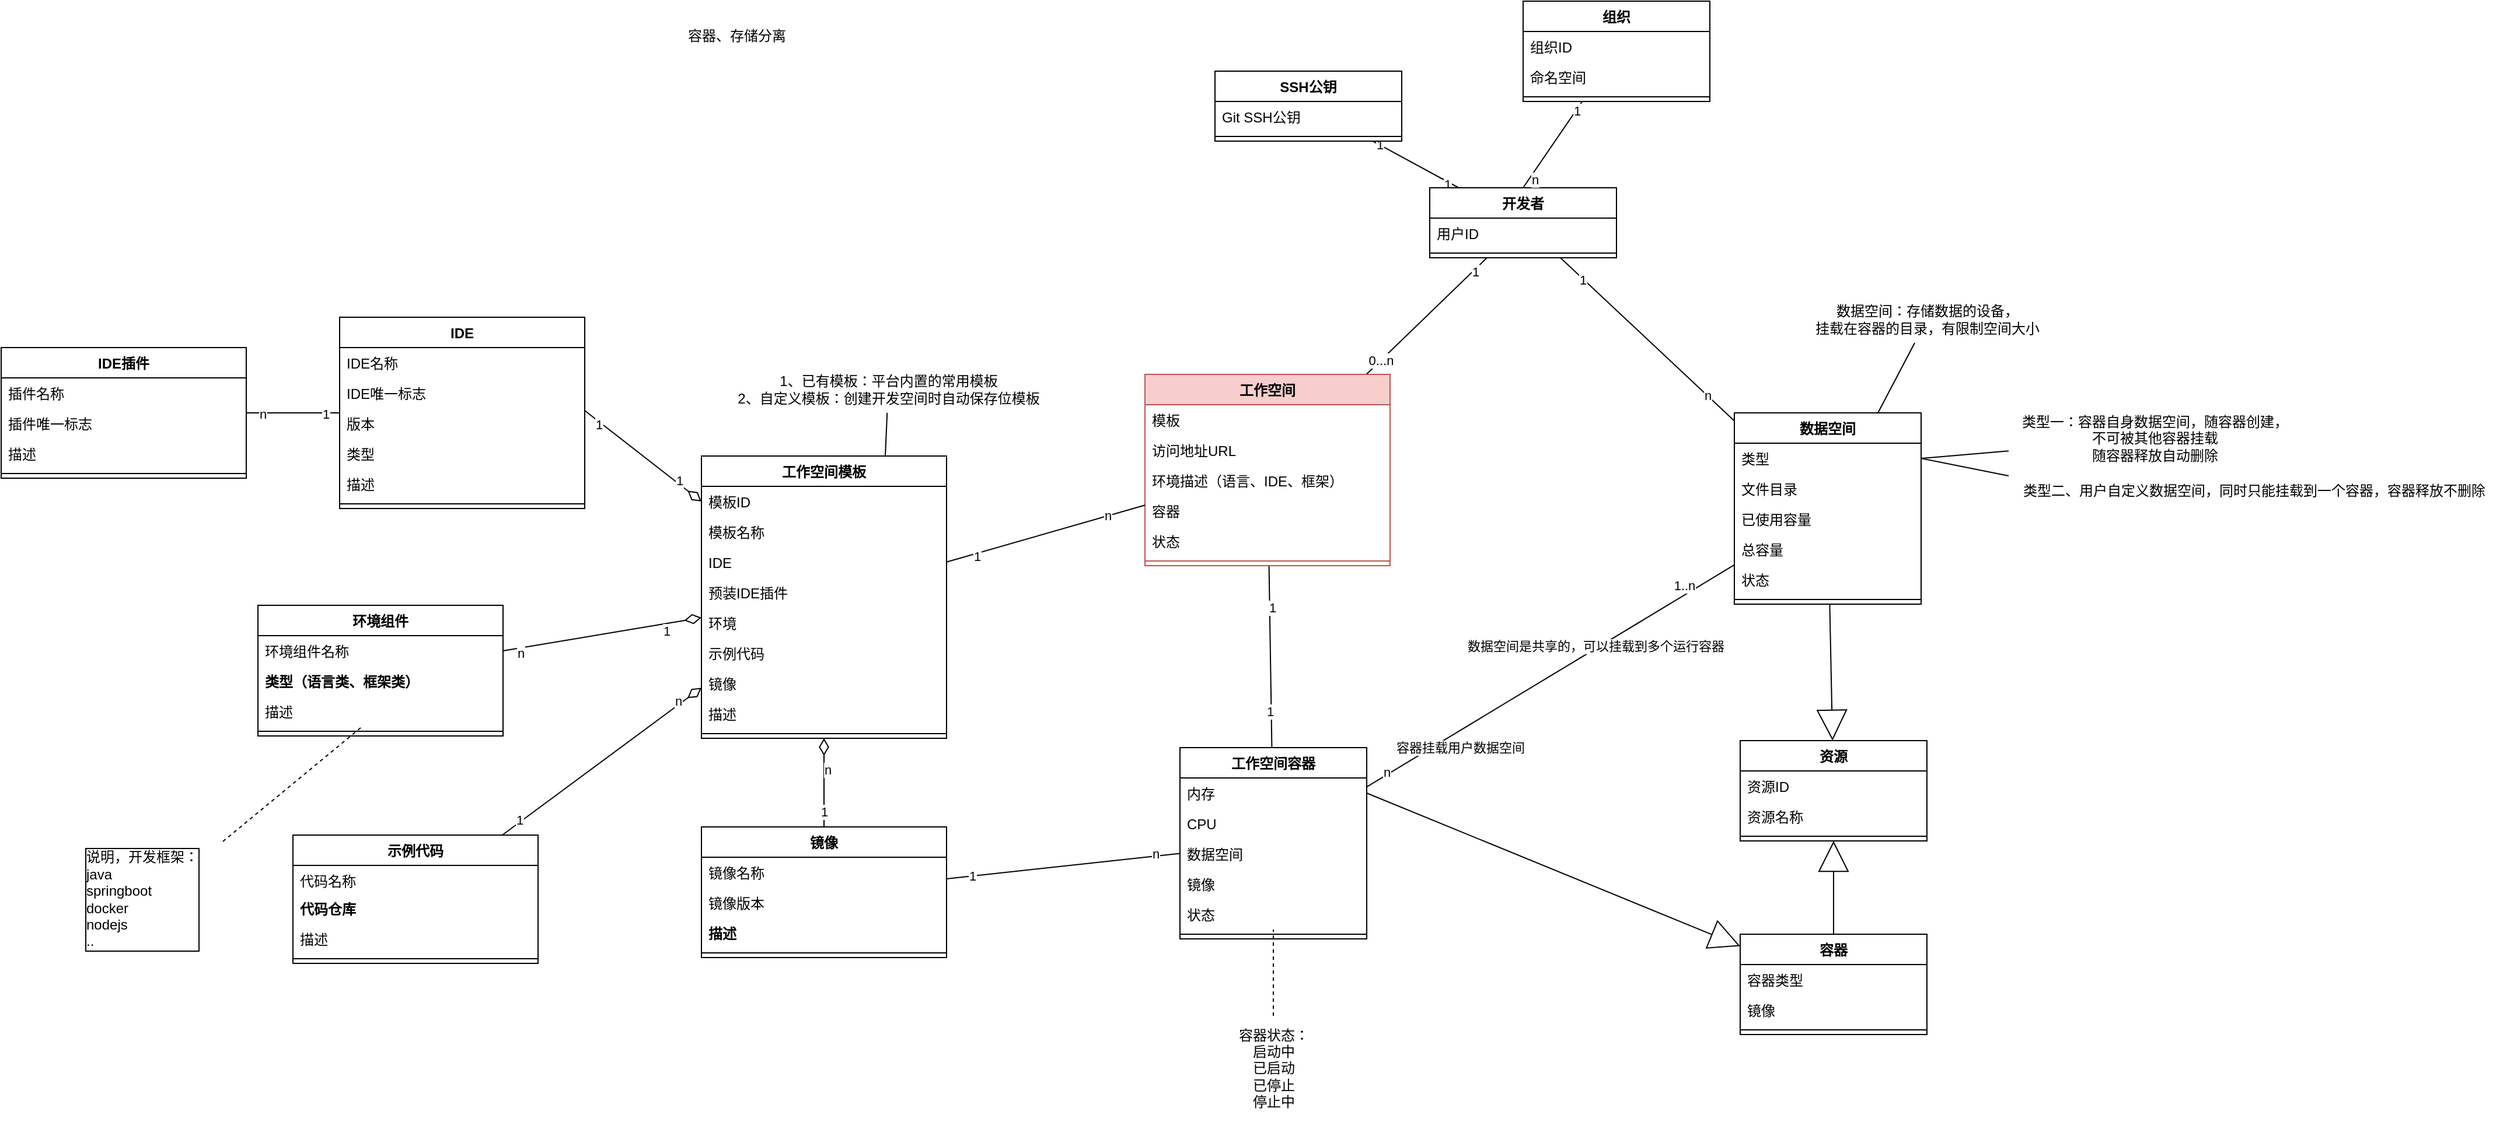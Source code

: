 <mxfile>
    <diagram id="drnLxJsywTrmw5wyHtBu" name="领域模型-工作空间">
        <mxGraphModel dx="2256" dy="456" grid="1" gridSize="10" guides="1" tooltips="1" connect="1" arrows="1" fold="1" page="1" pageScale="1" pageWidth="827" pageHeight="1169" math="0" shadow="0">
            <root>
                <mxCell id="0"/>
                <mxCell id="1" parent="0"/>
                <mxCell id="21" style="edgeStyle=none;html=1;endArrow=none;endFill=0;" parent="1" source="56" target="47" edge="1">
                    <mxGeometry relative="1" as="geometry">
                        <mxPoint x="307.38" y="503" as="sourcePoint"/>
                        <mxPoint x="310" y="653" as="targetPoint"/>
                    </mxGeometry>
                </mxCell>
                <mxCell id="22" value="1" style="edgeLabel;html=1;align=center;verticalAlign=middle;resizable=0;points=[];" parent="21" vertex="1" connectable="0">
                    <mxGeometry x="-0.543" y="2" relative="1" as="geometry">
                        <mxPoint as="offset"/>
                    </mxGeometry>
                </mxCell>
                <mxCell id="23" value="1" style="edgeLabel;html=1;align=center;verticalAlign=middle;resizable=0;points=[];" parent="21" vertex="1" connectable="0">
                    <mxGeometry x="0.6" y="-1" relative="1" as="geometry">
                        <mxPoint as="offset"/>
                    </mxGeometry>
                </mxCell>
                <mxCell id="17" style="edgeStyle=none;html=1;endArrow=none;endFill=0;" parent="1" source="51" target="56" edge="1">
                    <mxGeometry relative="1" as="geometry">
                        <mxPoint x="100" y="473" as="sourcePoint"/>
                        <mxPoint x="240" y="473" as="targetPoint"/>
                    </mxGeometry>
                </mxCell>
                <mxCell id="18" value="1" style="edgeLabel;html=1;align=center;verticalAlign=middle;resizable=0;points=[];" parent="17" vertex="1" connectable="0">
                    <mxGeometry x="-0.786" y="1" relative="1" as="geometry">
                        <mxPoint as="offset"/>
                    </mxGeometry>
                </mxCell>
                <mxCell id="19" value="0...n" style="edgeLabel;html=1;align=center;verticalAlign=middle;resizable=0;points=[];" parent="17" vertex="1" connectable="0">
                    <mxGeometry x="0.757" relative="1" as="geometry">
                        <mxPoint as="offset"/>
                    </mxGeometry>
                </mxCell>
                <mxCell id="28" style="edgeStyle=none;html=1;endArrow=none;endFill=0;" parent="1" source="47" target="60" edge="1">
                    <mxGeometry relative="1" as="geometry">
                        <mxPoint x="345" y="653" as="sourcePoint"/>
                        <mxPoint x="575" y="503" as="targetPoint"/>
                    </mxGeometry>
                </mxCell>
                <mxCell id="29" value="n" style="edgeLabel;html=1;align=center;verticalAlign=middle;resizable=0;points=[];" parent="28" vertex="1" connectable="0">
                    <mxGeometry x="-0.887" y="2" relative="1" as="geometry">
                        <mxPoint as="offset"/>
                    </mxGeometry>
                </mxCell>
                <mxCell id="30" value="1..n" style="edgeLabel;html=1;align=center;verticalAlign=middle;resizable=0;points=[];" parent="28" vertex="1" connectable="0">
                    <mxGeometry x="0.835" y="-2" relative="1" as="geometry">
                        <mxPoint x="-18" as="offset"/>
                    </mxGeometry>
                </mxCell>
                <mxCell id="43" value="容器挂载用户数据空间" style="edgeLabel;html=1;align=center;verticalAlign=middle;resizable=0;points=[];" parent="28" vertex="1" connectable="0">
                    <mxGeometry x="-0.668" y="-3" relative="1" as="geometry">
                        <mxPoint x="26" y="-5" as="offset"/>
                    </mxGeometry>
                </mxCell>
                <mxCell id="237" value="数据空间是共享的，可以挂载到多个运行容器" style="edgeLabel;html=1;align=center;verticalAlign=middle;resizable=0;points=[];" parent="28" vertex="1" connectable="0">
                    <mxGeometry x="0.246" y="2" relative="1" as="geometry">
                        <mxPoint y="-1" as="offset"/>
                    </mxGeometry>
                </mxCell>
                <mxCell id="32" style="edgeStyle=none;html=1;endArrow=none;endFill=0;" parent="1" source="31" target="60" edge="1">
                    <mxGeometry relative="1" as="geometry">
                        <mxPoint x="613" y="443" as="targetPoint"/>
                    </mxGeometry>
                </mxCell>
                <mxCell id="31" value="数据空间：存储数据的设备，&lt;br&gt;挂载在容器的目录，有限制空间大小" style="text;html=1;align=center;verticalAlign=middle;resizable=0;points=[];autosize=1;strokeColor=none;fillColor=none;" parent="1" vertex="1">
                    <mxGeometry x="570" y="313" width="220" height="40" as="geometry"/>
                </mxCell>
                <mxCell id="68" style="edgeStyle=none;html=1;endArrow=none;endFill=0;entryX=1;entryY=0.5;entryDx=0;entryDy=0;" parent="1" source="45" target="66" edge="1">
                    <mxGeometry relative="1" as="geometry"/>
                </mxCell>
                <mxCell id="45" value="类型一：容器自身数据空间，随容器创建，&lt;br&gt;不可被其他容器挂载&lt;br&gt;随容器释放自动删除" style="text;html=1;align=center;verticalAlign=middle;resizable=0;points=[];autosize=1;strokeColor=none;fillColor=none;" parent="1" vertex="1">
                    <mxGeometry x="750" y="405" width="250" height="60" as="geometry"/>
                </mxCell>
                <mxCell id="69" style="edgeStyle=none;html=1;endArrow=none;endFill=0;exitX=0;exitY=0.067;exitDx=0;exitDy=0;exitPerimeter=0;entryX=1;entryY=0.5;entryDx=0;entryDy=0;" parent="1" source="46" target="66" edge="1">
                    <mxGeometry relative="1" as="geometry"/>
                </mxCell>
                <mxCell id="46" value="类型二、用户自定义数据空间，同时只能挂载到一个容器，容器释放不删除" style="text;html=1;align=center;verticalAlign=middle;resizable=0;points=[];autosize=1;strokeColor=none;fillColor=none;" parent="1" vertex="1">
                    <mxGeometry x="750" y="465" width="420" height="30" as="geometry"/>
                </mxCell>
                <mxCell id="234" style="edgeStyle=none;html=1;endArrow=none;endFill=0;" parent="1" source="47" target="159" edge="1">
                    <mxGeometry relative="1" as="geometry"/>
                </mxCell>
                <mxCell id="235" value="1" style="edgeLabel;html=1;align=center;verticalAlign=middle;resizable=0;points=[];" parent="234" vertex="1" connectable="0">
                    <mxGeometry x="0.78" relative="1" as="geometry">
                        <mxPoint as="offset"/>
                    </mxGeometry>
                </mxCell>
                <mxCell id="236" value="n" style="edgeLabel;html=1;align=center;verticalAlign=middle;resizable=0;points=[];" parent="234" vertex="1" connectable="0">
                    <mxGeometry x="-0.791" y="-2" relative="1" as="geometry">
                        <mxPoint as="offset"/>
                    </mxGeometry>
                </mxCell>
                <mxCell id="47" value="工作空间容器" style="swimlane;fontStyle=1;align=center;verticalAlign=top;childLayout=stackLayout;horizontal=1;startSize=26;horizontalStack=0;resizeParent=1;resizeParentMax=0;resizeLast=0;collapsible=1;marginBottom=0;" parent="1" vertex="1">
                    <mxGeometry x="40" y="700" width="160" height="164" as="geometry"/>
                </mxCell>
                <mxCell id="74" value="内存" style="text;strokeColor=none;fillColor=none;align=left;verticalAlign=top;spacingLeft=4;spacingRight=4;overflow=hidden;rotatable=0;points=[[0,0.5],[1,0.5]];portConstraint=eastwest;" parent="47" vertex="1">
                    <mxGeometry y="26" width="160" height="26" as="geometry"/>
                </mxCell>
                <mxCell id="75" value="CPU" style="text;strokeColor=none;fillColor=none;align=left;verticalAlign=top;spacingLeft=4;spacingRight=4;overflow=hidden;rotatable=0;points=[[0,0.5],[1,0.5]];portConstraint=eastwest;" parent="47" vertex="1">
                    <mxGeometry y="52" width="160" height="26" as="geometry"/>
                </mxCell>
                <mxCell id="76" value="数据空间" style="text;strokeColor=none;fillColor=none;align=left;verticalAlign=top;spacingLeft=4;spacingRight=4;overflow=hidden;rotatable=0;points=[[0,0.5],[1,0.5]];portConstraint=eastwest;" parent="47" vertex="1">
                    <mxGeometry y="78" width="160" height="26" as="geometry"/>
                </mxCell>
                <mxCell id="233" value="镜像" style="text;strokeColor=none;fillColor=none;align=left;verticalAlign=top;spacingLeft=4;spacingRight=4;overflow=hidden;rotatable=0;points=[[0,0.5],[1,0.5]];portConstraint=eastwest;" parent="47" vertex="1">
                    <mxGeometry y="104" width="160" height="26" as="geometry"/>
                </mxCell>
                <mxCell id="81" value="状态" style="text;strokeColor=none;fillColor=none;align=left;verticalAlign=top;spacingLeft=4;spacingRight=4;overflow=hidden;rotatable=0;points=[[0,0.5],[1,0.5]];portConstraint=eastwest;" parent="47" vertex="1">
                    <mxGeometry y="130" width="160" height="26" as="geometry"/>
                </mxCell>
                <mxCell id="49" value="" style="line;strokeWidth=1;fillColor=none;align=left;verticalAlign=middle;spacingTop=-1;spacingLeft=3;spacingRight=3;rotatable=0;labelPosition=right;points=[];portConstraint=eastwest;strokeColor=inherit;" parent="47" vertex="1">
                    <mxGeometry y="156" width="160" height="8" as="geometry"/>
                </mxCell>
                <mxCell id="78" style="edgeStyle=none;html=1;endArrow=none;endFill=0;" parent="1" source="51" target="60" edge="1">
                    <mxGeometry relative="1" as="geometry"/>
                </mxCell>
                <mxCell id="79" value="1" style="edgeLabel;html=1;align=center;verticalAlign=middle;resizable=0;points=[];" parent="78" vertex="1" connectable="0">
                    <mxGeometry x="-0.741" y="-1" relative="1" as="geometry">
                        <mxPoint as="offset"/>
                    </mxGeometry>
                </mxCell>
                <mxCell id="80" value="n" style="edgeLabel;html=1;align=center;verticalAlign=middle;resizable=0;points=[];" parent="78" vertex="1" connectable="0">
                    <mxGeometry x="0.688" relative="1" as="geometry">
                        <mxPoint as="offset"/>
                    </mxGeometry>
                </mxCell>
                <mxCell id="120" style="edgeStyle=none;html=1;endArrow=none;endFill=0;" parent="1" source="51" target="116" edge="1">
                    <mxGeometry relative="1" as="geometry"/>
                </mxCell>
                <mxCell id="121" value="1" style="edgeLabel;html=1;align=center;verticalAlign=middle;resizable=0;points=[];" parent="120" vertex="1" connectable="0">
                    <mxGeometry x="-0.758" y="2" relative="1" as="geometry">
                        <mxPoint as="offset"/>
                    </mxGeometry>
                </mxCell>
                <mxCell id="122" value="1" style="edgeLabel;html=1;align=center;verticalAlign=middle;resizable=0;points=[];" parent="120" vertex="1" connectable="0">
                    <mxGeometry x="0.836" relative="1" as="geometry">
                        <mxPoint as="offset"/>
                    </mxGeometry>
                </mxCell>
                <mxCell id="51" value="开发者" style="swimlane;fontStyle=1;align=center;verticalAlign=top;childLayout=stackLayout;horizontal=1;startSize=26;horizontalStack=0;resizeParent=1;resizeParentMax=0;resizeLast=0;collapsible=1;marginBottom=0;" parent="1" vertex="1">
                    <mxGeometry x="254" y="220" width="160" height="60" as="geometry"/>
                </mxCell>
                <mxCell id="52" value="用户ID" style="text;strokeColor=none;fillColor=none;align=left;verticalAlign=top;spacingLeft=4;spacingRight=4;overflow=hidden;rotatable=0;points=[[0,0.5],[1,0.5]];portConstraint=eastwest;" parent="51" vertex="1">
                    <mxGeometry y="26" width="160" height="26" as="geometry"/>
                </mxCell>
                <mxCell id="53" value="" style="line;strokeWidth=1;fillColor=none;align=left;verticalAlign=middle;spacingTop=-1;spacingLeft=3;spacingRight=3;rotatable=0;labelPosition=right;points=[];portConstraint=eastwest;strokeColor=inherit;" parent="51" vertex="1">
                    <mxGeometry y="52" width="160" height="8" as="geometry"/>
                </mxCell>
                <mxCell id="56" value="工作空间" style="swimlane;fontStyle=1;align=center;verticalAlign=top;childLayout=stackLayout;horizontal=1;startSize=26;horizontalStack=0;resizeParent=1;resizeParentMax=0;resizeLast=0;collapsible=1;marginBottom=0;fillColor=#f8cecc;strokeColor=#b85450;" parent="1" vertex="1">
                    <mxGeometry x="10" y="380" width="210" height="164" as="geometry"/>
                </mxCell>
                <mxCell id="105" value="模板" style="text;strokeColor=none;fillColor=none;align=left;verticalAlign=top;spacingLeft=4;spacingRight=4;overflow=hidden;rotatable=0;points=[[0,0.5],[1,0.5]];portConstraint=eastwest;" parent="56" vertex="1">
                    <mxGeometry y="26" width="210" height="26" as="geometry"/>
                </mxCell>
                <mxCell id="106" value="访问地址URL" style="text;strokeColor=none;fillColor=none;align=left;verticalAlign=top;spacingLeft=4;spacingRight=4;overflow=hidden;rotatable=0;points=[[0,0.5],[1,0.5]];portConstraint=eastwest;" parent="56" vertex="1">
                    <mxGeometry y="52" width="210" height="26" as="geometry"/>
                </mxCell>
                <mxCell id="103" value="环境描述（语言、IDE、框架）" style="text;strokeColor=none;fillColor=none;align=left;verticalAlign=top;spacingLeft=4;spacingRight=4;overflow=hidden;rotatable=0;points=[[0,0.5],[1,0.5]];portConstraint=eastwest;" parent="56" vertex="1">
                    <mxGeometry y="78" width="210" height="26" as="geometry"/>
                </mxCell>
                <mxCell id="232" value="容器" style="text;strokeColor=none;fillColor=none;align=left;verticalAlign=top;spacingLeft=4;spacingRight=4;overflow=hidden;rotatable=0;points=[[0,0.5],[1,0.5]];portConstraint=eastwest;" parent="56" vertex="1">
                    <mxGeometry y="104" width="210" height="26" as="geometry"/>
                </mxCell>
                <mxCell id="147" value="状态" style="text;strokeColor=none;fillColor=none;align=left;verticalAlign=top;spacingLeft=4;spacingRight=4;overflow=hidden;rotatable=0;points=[[0,0.5],[1,0.5]];portConstraint=eastwest;" parent="56" vertex="1">
                    <mxGeometry y="130" width="210" height="26" as="geometry"/>
                </mxCell>
                <mxCell id="58" value="" style="line;strokeWidth=1;fillColor=none;align=left;verticalAlign=middle;spacingTop=-1;spacingLeft=3;spacingRight=3;rotatable=0;labelPosition=right;points=[];portConstraint=eastwest;strokeColor=inherit;" parent="56" vertex="1">
                    <mxGeometry y="156" width="210" height="8" as="geometry"/>
                </mxCell>
                <mxCell id="97" style="edgeStyle=none;html=1;endArrow=block;endFill=0;endSize=24;" parent="1" source="60" target="92" edge="1">
                    <mxGeometry relative="1" as="geometry"/>
                </mxCell>
                <mxCell id="60" value="数据空间" style="swimlane;fontStyle=1;align=center;verticalAlign=top;childLayout=stackLayout;horizontal=1;startSize=26;horizontalStack=0;resizeParent=1;resizeParentMax=0;resizeLast=0;collapsible=1;marginBottom=0;" parent="1" vertex="1">
                    <mxGeometry x="515" y="413" width="160" height="164" as="geometry"/>
                </mxCell>
                <mxCell id="66" value="类型" style="text;strokeColor=none;fillColor=none;align=left;verticalAlign=top;spacingLeft=4;spacingRight=4;overflow=hidden;rotatable=0;points=[[0,0.5],[1,0.5]];portConstraint=eastwest;" parent="60" vertex="1">
                    <mxGeometry y="26" width="160" height="26" as="geometry"/>
                </mxCell>
                <mxCell id="65" value="文件目录" style="text;strokeColor=none;fillColor=none;align=left;verticalAlign=top;spacingLeft=4;spacingRight=4;overflow=hidden;rotatable=0;points=[[0,0.5],[1,0.5]];portConstraint=eastwest;" parent="60" vertex="1">
                    <mxGeometry y="52" width="160" height="26" as="geometry"/>
                </mxCell>
                <mxCell id="64" value="已使用容量" style="text;strokeColor=none;fillColor=none;align=left;verticalAlign=top;spacingLeft=4;spacingRight=4;overflow=hidden;rotatable=0;points=[[0,0.5],[1,0.5]];portConstraint=eastwest;" parent="60" vertex="1">
                    <mxGeometry y="78" width="160" height="26" as="geometry"/>
                </mxCell>
                <mxCell id="63" value="总容量" style="text;strokeColor=none;fillColor=none;align=left;verticalAlign=top;spacingLeft=4;spacingRight=4;overflow=hidden;rotatable=0;points=[[0,0.5],[1,0.5]];portConstraint=eastwest;" parent="60" vertex="1">
                    <mxGeometry y="104" width="160" height="26" as="geometry"/>
                </mxCell>
                <mxCell id="102" value="状态" style="text;strokeColor=none;fillColor=none;align=left;verticalAlign=top;spacingLeft=4;spacingRight=4;overflow=hidden;rotatable=0;points=[[0,0.5],[1,0.5]];portConstraint=eastwest;" parent="60" vertex="1">
                    <mxGeometry y="130" width="160" height="26" as="geometry"/>
                </mxCell>
                <mxCell id="62" value="" style="line;strokeWidth=1;fillColor=none;align=left;verticalAlign=middle;spacingTop=-1;spacingLeft=3;spacingRight=3;rotatable=0;labelPosition=right;points=[];portConstraint=eastwest;strokeColor=inherit;" parent="60" vertex="1">
                    <mxGeometry y="156" width="160" height="8" as="geometry"/>
                </mxCell>
                <mxCell id="92" value="资源" style="swimlane;fontStyle=1;align=center;verticalAlign=top;childLayout=stackLayout;horizontal=1;startSize=26;horizontalStack=0;resizeParent=1;resizeParentMax=0;resizeLast=0;collapsible=1;marginBottom=0;" parent="1" vertex="1">
                    <mxGeometry x="520" y="694" width="160" height="86" as="geometry"/>
                </mxCell>
                <mxCell id="93" value="资源ID" style="text;strokeColor=none;fillColor=none;align=left;verticalAlign=top;spacingLeft=4;spacingRight=4;overflow=hidden;rotatable=0;points=[[0,0.5],[1,0.5]];portConstraint=eastwest;" parent="92" vertex="1">
                    <mxGeometry y="26" width="160" height="26" as="geometry"/>
                </mxCell>
                <mxCell id="99" value="资源名称" style="text;strokeColor=none;fillColor=none;align=left;verticalAlign=top;spacingLeft=4;spacingRight=4;overflow=hidden;rotatable=0;points=[[0,0.5],[1,0.5]];portConstraint=eastwest;" parent="92" vertex="1">
                    <mxGeometry y="52" width="160" height="26" as="geometry"/>
                </mxCell>
                <mxCell id="94" value="" style="line;strokeWidth=1;fillColor=none;align=left;verticalAlign=middle;spacingTop=-1;spacingLeft=3;spacingRight=3;rotatable=0;labelPosition=right;points=[];portConstraint=eastwest;strokeColor=inherit;" parent="92" vertex="1">
                    <mxGeometry y="78" width="160" height="8" as="geometry"/>
                </mxCell>
                <mxCell id="96" style="edgeStyle=none;html=1;endArrow=block;endFill=0;endSize=24;exitX=0.5;exitY=0;exitDx=0;exitDy=0;" parent="1" source="127" target="92" edge="1">
                    <mxGeometry relative="1" as="geometry">
                        <mxPoint x="670" y="880" as="sourcePoint"/>
                    </mxGeometry>
                </mxCell>
                <mxCell id="123" style="edgeStyle=none;html=1;endArrow=none;endFill=0;" parent="1" source="107" target="56" edge="1">
                    <mxGeometry relative="1" as="geometry"/>
                </mxCell>
                <mxCell id="124" value="n" style="edgeLabel;html=1;align=center;verticalAlign=middle;resizable=0;points=[];" parent="123" vertex="1" connectable="0">
                    <mxGeometry x="0.625" y="1" relative="1" as="geometry">
                        <mxPoint as="offset"/>
                    </mxGeometry>
                </mxCell>
                <mxCell id="126" value="1" style="edgeLabel;html=1;align=center;verticalAlign=middle;resizable=0;points=[];" parent="123" vertex="1" connectable="0">
                    <mxGeometry x="-0.7" y="-2" relative="1" as="geometry">
                        <mxPoint as="offset"/>
                    </mxGeometry>
                </mxCell>
                <mxCell id="166" style="edgeStyle=none;html=1;entryX=0.5;entryY=0;entryDx=0;entryDy=0;endArrow=none;endFill=0;startArrow=diamondThin;startFill=0;endSize=6;startSize=12;" parent="1" source="107" target="159" edge="1">
                    <mxGeometry relative="1" as="geometry"/>
                </mxCell>
                <mxCell id="167" value="n" style="edgeLabel;html=1;align=center;verticalAlign=middle;resizable=0;points=[];" parent="166" vertex="1" connectable="0">
                    <mxGeometry x="-0.684" y="3" relative="1" as="geometry">
                        <mxPoint y="15" as="offset"/>
                    </mxGeometry>
                </mxCell>
                <mxCell id="168" value="1" style="edgeLabel;html=1;align=center;verticalAlign=middle;resizable=0;points=[];" parent="166" vertex="1" connectable="0">
                    <mxGeometry x="0.658" relative="1" as="geometry">
                        <mxPoint as="offset"/>
                    </mxGeometry>
                </mxCell>
                <mxCell id="174" style="edgeStyle=none;html=1;endArrow=diamondThin;endFill=0;exitX=1;exitY=0.077;exitDx=0;exitDy=0;exitPerimeter=0;entryX=0;entryY=0.5;entryDx=0;entryDy=0;endSize=12;" parent="1" source="212" target="108" edge="1">
                    <mxGeometry relative="1" as="geometry">
                        <mxPoint x="-380" y="390" as="targetPoint"/>
                    </mxGeometry>
                </mxCell>
                <mxCell id="175" value="1" style="edgeLabel;html=1;align=center;verticalAlign=middle;resizable=0;points=[];" parent="174" vertex="1" connectable="0">
                    <mxGeometry x="-0.738" y="-2" relative="1" as="geometry">
                        <mxPoint as="offset"/>
                    </mxGeometry>
                </mxCell>
                <mxCell id="176" value="1" style="edgeLabel;html=1;align=center;verticalAlign=middle;resizable=0;points=[];" parent="174" vertex="1" connectable="0">
                    <mxGeometry x="0.74" y="2" relative="1" as="geometry">
                        <mxPoint x="-8" y="-7" as="offset"/>
                    </mxGeometry>
                </mxCell>
                <mxCell id="204" style="edgeStyle=none;html=1;entryX=1;entryY=0.5;entryDx=0;entryDy=0;endArrow=none;endFill=0;endSize=6;startArrow=diamondThin;startFill=0;targetPerimeterSpacing=0;sourcePerimeterSpacing=0;startSize=12;" parent="1" source="107" target="199" edge="1">
                    <mxGeometry relative="1" as="geometry"/>
                </mxCell>
                <mxCell id="205" value="1" style="edgeLabel;html=1;align=center;verticalAlign=middle;resizable=0;points=[];" parent="204" vertex="1" connectable="0">
                    <mxGeometry x="-0.802" y="2" relative="1" as="geometry">
                        <mxPoint x="-14" y="6" as="offset"/>
                    </mxGeometry>
                </mxCell>
                <mxCell id="206" value="n" style="edgeLabel;html=1;align=center;verticalAlign=middle;resizable=0;points=[];" parent="204" vertex="1" connectable="0">
                    <mxGeometry x="0.839" y="4" relative="1" as="geometry">
                        <mxPoint as="offset"/>
                    </mxGeometry>
                </mxCell>
                <mxCell id="222" style="edgeStyle=none;html=1;endArrow=none;endFill=0;endSize=6;startArrow=diamondThin;startFill=0;startSize=12;" parent="1" source="107" target="217" edge="1">
                    <mxGeometry relative="1" as="geometry"/>
                </mxCell>
                <mxCell id="223" value="n" style="edgeLabel;html=1;align=center;verticalAlign=middle;resizable=0;points=[];" parent="222" vertex="1" connectable="0">
                    <mxGeometry x="-0.785" y="-3" relative="1" as="geometry">
                        <mxPoint as="offset"/>
                    </mxGeometry>
                </mxCell>
                <mxCell id="224" value="1" style="edgeLabel;html=1;align=center;verticalAlign=middle;resizable=0;points=[];" parent="222" vertex="1" connectable="0">
                    <mxGeometry x="0.817" y="-2" relative="1" as="geometry">
                        <mxPoint as="offset"/>
                    </mxGeometry>
                </mxCell>
                <mxCell id="107" value="工作空间模板" style="swimlane;fontStyle=1;align=center;verticalAlign=top;childLayout=stackLayout;horizontal=1;startSize=26;horizontalStack=0;resizeParent=1;resizeParentMax=0;resizeLast=0;collapsible=1;marginBottom=0;" parent="1" vertex="1">
                    <mxGeometry x="-370" y="450" width="210" height="242" as="geometry"/>
                </mxCell>
                <mxCell id="108" value="模板ID" style="text;strokeColor=none;fillColor=none;align=left;verticalAlign=top;spacingLeft=4;spacingRight=4;overflow=hidden;rotatable=0;points=[[0,0.5],[1,0.5]];portConstraint=eastwest;" parent="107" vertex="1">
                    <mxGeometry y="26" width="210" height="26" as="geometry"/>
                </mxCell>
                <mxCell id="111" value="模板名称" style="text;strokeColor=none;fillColor=none;align=left;verticalAlign=top;spacingLeft=4;spacingRight=4;overflow=hidden;rotatable=0;points=[[0,0.5],[1,0.5]];portConstraint=eastwest;" parent="107" vertex="1">
                    <mxGeometry y="52" width="210" height="26" as="geometry"/>
                </mxCell>
                <mxCell id="226" value="IDE" style="text;strokeColor=none;fillColor=none;align=left;verticalAlign=top;spacingLeft=4;spacingRight=4;overflow=hidden;rotatable=0;points=[[0,0.5],[1,0.5]];portConstraint=eastwest;fontStyle=0" parent="107" vertex="1">
                    <mxGeometry y="78" width="210" height="26" as="geometry"/>
                </mxCell>
                <mxCell id="227" value="预装IDE插件" style="text;strokeColor=none;fillColor=none;align=left;verticalAlign=top;spacingLeft=4;spacingRight=4;overflow=hidden;rotatable=0;points=[[0,0.5],[1,0.5]];portConstraint=eastwest;fontStyle=0" parent="107" vertex="1">
                    <mxGeometry y="104" width="210" height="26" as="geometry"/>
                </mxCell>
                <mxCell id="112" value="环境" style="text;strokeColor=none;fillColor=none;align=left;verticalAlign=top;spacingLeft=4;spacingRight=4;overflow=hidden;rotatable=0;points=[[0,0.5],[1,0.5]];portConstraint=eastwest;fontStyle=0" parent="107" vertex="1">
                    <mxGeometry y="130" width="210" height="26" as="geometry"/>
                </mxCell>
                <mxCell id="113" value="示例代码" style="text;strokeColor=none;fillColor=none;align=left;verticalAlign=top;spacingLeft=4;spacingRight=4;overflow=hidden;rotatable=0;points=[[0,0.5],[1,0.5]];portConstraint=eastwest;" parent="107" vertex="1">
                    <mxGeometry y="156" width="210" height="26" as="geometry"/>
                </mxCell>
                <mxCell id="228" value="镜像" style="text;strokeColor=none;fillColor=none;align=left;verticalAlign=top;spacingLeft=4;spacingRight=4;overflow=hidden;rotatable=0;points=[[0,0.5],[1,0.5]];portConstraint=eastwest;" parent="107" vertex="1">
                    <mxGeometry y="182" width="210" height="26" as="geometry"/>
                </mxCell>
                <mxCell id="230" value="描述" style="text;strokeColor=none;fillColor=none;align=left;verticalAlign=top;spacingLeft=4;spacingRight=4;overflow=hidden;rotatable=0;points=[[0,0.5],[1,0.5]];portConstraint=eastwest;" parent="107" vertex="1">
                    <mxGeometry y="208" width="210" height="26" as="geometry"/>
                </mxCell>
                <mxCell id="109" value="" style="line;strokeWidth=1;fillColor=none;align=left;verticalAlign=middle;spacingTop=-1;spacingLeft=3;spacingRight=3;rotatable=0;labelPosition=right;points=[];portConstraint=eastwest;strokeColor=inherit;" parent="107" vertex="1">
                    <mxGeometry y="234" width="210" height="8" as="geometry"/>
                </mxCell>
                <mxCell id="116" value="SSH公钥" style="swimlane;fontStyle=1;align=center;verticalAlign=top;childLayout=stackLayout;horizontal=1;startSize=26;horizontalStack=0;resizeParent=1;resizeParentMax=0;resizeLast=0;collapsible=1;marginBottom=0;" parent="1" vertex="1">
                    <mxGeometry x="70" y="120" width="160" height="60" as="geometry"/>
                </mxCell>
                <mxCell id="117" value="Git SSH公钥" style="text;strokeColor=none;fillColor=none;align=left;verticalAlign=top;spacingLeft=4;spacingRight=4;overflow=hidden;rotatable=0;points=[[0,0.5],[1,0.5]];portConstraint=eastwest;" parent="116" vertex="1">
                    <mxGeometry y="26" width="160" height="26" as="geometry"/>
                </mxCell>
                <mxCell id="118" value="" style="line;strokeWidth=1;fillColor=none;align=left;verticalAlign=middle;spacingTop=-1;spacingLeft=3;spacingRight=3;rotatable=0;labelPosition=right;points=[];portConstraint=eastwest;strokeColor=inherit;" parent="116" vertex="1">
                    <mxGeometry y="52" width="160" height="8" as="geometry"/>
                </mxCell>
                <mxCell id="127" value="容器" style="swimlane;fontStyle=1;align=center;verticalAlign=top;childLayout=stackLayout;horizontal=1;startSize=26;horizontalStack=0;resizeParent=1;resizeParentMax=0;resizeLast=0;collapsible=1;marginBottom=0;" parent="1" vertex="1">
                    <mxGeometry x="520" y="860" width="160" height="86" as="geometry"/>
                </mxCell>
                <mxCell id="132" value="容器类型" style="text;strokeColor=none;fillColor=none;align=left;verticalAlign=top;spacingLeft=4;spacingRight=4;overflow=hidden;rotatable=0;points=[[0,0.5],[1,0.5]];portConstraint=eastwest;" parent="127" vertex="1">
                    <mxGeometry y="26" width="160" height="26" as="geometry"/>
                </mxCell>
                <mxCell id="133" value="镜像" style="text;strokeColor=none;fillColor=none;align=left;verticalAlign=top;spacingLeft=4;spacingRight=4;overflow=hidden;rotatable=0;points=[[0,0.5],[1,0.5]];portConstraint=eastwest;" parent="127" vertex="1">
                    <mxGeometry y="52" width="160" height="26" as="geometry"/>
                </mxCell>
                <mxCell id="129" value="" style="line;strokeWidth=1;fillColor=none;align=left;verticalAlign=middle;spacingTop=-1;spacingLeft=3;spacingRight=3;rotatable=0;labelPosition=right;points=[];portConstraint=eastwest;strokeColor=inherit;" parent="127" vertex="1">
                    <mxGeometry y="78" width="160" height="8" as="geometry"/>
                </mxCell>
                <mxCell id="134" style="edgeStyle=none;html=1;endArrow=block;endFill=0;endSize=24;exitX=1;exitY=0.5;exitDx=0;exitDy=0;rounded=0;" parent="1" source="74" target="127" edge="1">
                    <mxGeometry relative="1" as="geometry">
                        <mxPoint x="650" y="764" as="sourcePoint"/>
                        <mxPoint x="730" y="687" as="targetPoint"/>
                        <Array as="points"/>
                    </mxGeometry>
                </mxCell>
                <mxCell id="146" style="edgeStyle=none;html=1;entryX=0.75;entryY=0;entryDx=0;entryDy=0;endArrow=none;endFill=0;" parent="1" source="145" target="107" edge="1">
                    <mxGeometry relative="1" as="geometry"/>
                </mxCell>
                <mxCell id="145" value="1、已有模板：平台内置的常用模板&lt;br&gt;2、自定义模板：创建开发空间时自动保存位模板" style="text;html=1;align=center;verticalAlign=middle;resizable=0;points=[];autosize=1;strokeColor=none;fillColor=none;" parent="1" vertex="1">
                    <mxGeometry x="-350" y="373" width="280" height="40" as="geometry"/>
                </mxCell>
                <mxCell id="151" value="容器、存储分离" style="text;html=1;align=center;verticalAlign=middle;resizable=0;points=[];autosize=1;strokeColor=none;fillColor=none;" parent="1" vertex="1">
                    <mxGeometry x="-395" y="75" width="110" height="30" as="geometry"/>
                </mxCell>
                <mxCell id="155" style="edgeStyle=none;html=1;entryX=0.5;entryY=0;entryDx=0;entryDy=0;endArrow=none;endFill=0;" parent="1" source="152" target="51" edge="1">
                    <mxGeometry relative="1" as="geometry"/>
                </mxCell>
                <mxCell id="156" value="1" style="edgeLabel;html=1;align=center;verticalAlign=middle;resizable=0;points=[];" parent="155" vertex="1" connectable="0">
                    <mxGeometry x="-0.8" relative="1" as="geometry">
                        <mxPoint as="offset"/>
                    </mxGeometry>
                </mxCell>
                <mxCell id="158" value="n" style="edgeLabel;html=1;align=center;verticalAlign=middle;resizable=0;points=[];" parent="155" vertex="1" connectable="0">
                    <mxGeometry x="0.725" y="3" relative="1" as="geometry">
                        <mxPoint y="1" as="offset"/>
                    </mxGeometry>
                </mxCell>
                <mxCell id="152" value="组织" style="swimlane;fontStyle=1;align=center;verticalAlign=top;childLayout=stackLayout;horizontal=1;startSize=26;horizontalStack=0;resizeParent=1;resizeParentMax=0;resizeLast=0;collapsible=1;marginBottom=0;" parent="1" vertex="1">
                    <mxGeometry x="334" y="60" width="160" height="86" as="geometry"/>
                </mxCell>
                <mxCell id="153" value="组织ID" style="text;strokeColor=none;fillColor=none;align=left;verticalAlign=top;spacingLeft=4;spacingRight=4;overflow=hidden;rotatable=0;points=[[0,0.5],[1,0.5]];portConstraint=eastwest;" parent="152" vertex="1">
                    <mxGeometry y="26" width="160" height="26" as="geometry"/>
                </mxCell>
                <mxCell id="sFmFvhuVP9Z2TLUgdtQx-237" value="命名空间" style="text;strokeColor=none;fillColor=none;align=left;verticalAlign=top;spacingLeft=4;spacingRight=4;overflow=hidden;rotatable=0;points=[[0,0.5],[1,0.5]];portConstraint=eastwest;" parent="152" vertex="1">
                    <mxGeometry y="52" width="160" height="26" as="geometry"/>
                </mxCell>
                <mxCell id="154" value="" style="line;strokeWidth=1;fillColor=none;align=left;verticalAlign=middle;spacingTop=-1;spacingLeft=3;spacingRight=3;rotatable=0;labelPosition=right;points=[];portConstraint=eastwest;strokeColor=inherit;" parent="152" vertex="1">
                    <mxGeometry y="78" width="160" height="8" as="geometry"/>
                </mxCell>
                <mxCell id="159" value="镜像" style="swimlane;fontStyle=1;align=center;verticalAlign=top;childLayout=stackLayout;horizontal=1;startSize=26;horizontalStack=0;resizeParent=1;resizeParentMax=0;resizeLast=0;collapsible=1;marginBottom=0;" parent="1" vertex="1">
                    <mxGeometry x="-370" y="768" width="210" height="112" as="geometry"/>
                </mxCell>
                <mxCell id="160" value="镜像名称" style="text;strokeColor=none;fillColor=none;align=left;verticalAlign=top;spacingLeft=4;spacingRight=4;overflow=hidden;rotatable=0;points=[[0,0.5],[1,0.5]];portConstraint=eastwest;" parent="159" vertex="1">
                    <mxGeometry y="26" width="210" height="26" as="geometry"/>
                </mxCell>
                <mxCell id="161" value="镜像版本" style="text;strokeColor=none;fillColor=none;align=left;verticalAlign=top;spacingLeft=4;spacingRight=4;overflow=hidden;rotatable=0;points=[[0,0.5],[1,0.5]];portConstraint=eastwest;" parent="159" vertex="1">
                    <mxGeometry y="52" width="210" height="26" as="geometry"/>
                </mxCell>
                <mxCell id="162" value="描述" style="text;strokeColor=none;fillColor=none;align=left;verticalAlign=top;spacingLeft=4;spacingRight=4;overflow=hidden;rotatable=0;points=[[0,0.5],[1,0.5]];portConstraint=eastwest;fontStyle=1" parent="159" vertex="1">
                    <mxGeometry y="78" width="210" height="26" as="geometry"/>
                </mxCell>
                <mxCell id="165" value="" style="line;strokeWidth=1;fillColor=none;align=left;verticalAlign=middle;spacingTop=-1;spacingLeft=3;spacingRight=3;rotatable=0;labelPosition=right;points=[];portConstraint=eastwest;strokeColor=inherit;" parent="159" vertex="1">
                    <mxGeometry y="104" width="210" height="8" as="geometry"/>
                </mxCell>
                <mxCell id="169" value="IDE插件" style="swimlane;fontStyle=1;align=center;verticalAlign=top;childLayout=stackLayout;horizontal=1;startSize=26;horizontalStack=0;resizeParent=1;resizeParentMax=0;resizeLast=0;collapsible=1;marginBottom=0;" parent="1" vertex="1">
                    <mxGeometry x="-970" y="357" width="210" height="112" as="geometry"/>
                </mxCell>
                <mxCell id="170" value="插件名称" style="text;strokeColor=none;fillColor=none;align=left;verticalAlign=top;spacingLeft=4;spacingRight=4;overflow=hidden;rotatable=0;points=[[0,0.5],[1,0.5]];portConstraint=eastwest;" parent="169" vertex="1">
                    <mxGeometry y="26" width="210" height="26" as="geometry"/>
                </mxCell>
                <mxCell id="171" value="插件唯一标志" style="text;strokeColor=none;fillColor=none;align=left;verticalAlign=top;spacingLeft=4;spacingRight=4;overflow=hidden;rotatable=0;points=[[0,0.5],[1,0.5]];portConstraint=eastwest;" parent="169" vertex="1">
                    <mxGeometry y="52" width="210" height="26" as="geometry"/>
                </mxCell>
                <mxCell id="172" value="描述" style="text;strokeColor=none;fillColor=none;align=left;verticalAlign=top;spacingLeft=4;spacingRight=4;overflow=hidden;rotatable=0;points=[[0,0.5],[1,0.5]];portConstraint=eastwest;fontStyle=0" parent="169" vertex="1">
                    <mxGeometry y="78" width="210" height="26" as="geometry"/>
                </mxCell>
                <mxCell id="173" value="" style="line;strokeWidth=1;fillColor=none;align=left;verticalAlign=middle;spacingTop=-1;spacingLeft=3;spacingRight=3;rotatable=0;labelPosition=right;points=[];portConstraint=eastwest;strokeColor=inherit;" parent="169" vertex="1">
                    <mxGeometry y="104" width="210" height="8" as="geometry"/>
                </mxCell>
                <mxCell id="182" style="edgeStyle=none;html=1;endArrow=none;endFill=0;" parent="1" source="177" target="169" edge="1">
                    <mxGeometry relative="1" as="geometry">
                        <mxPoint x="-615" y="340" as="targetPoint"/>
                    </mxGeometry>
                </mxCell>
                <mxCell id="183" value="1" style="edgeLabel;html=1;align=center;verticalAlign=middle;resizable=0;points=[];" parent="182" vertex="1" connectable="0">
                    <mxGeometry x="-0.703" y="1" relative="1" as="geometry">
                        <mxPoint as="offset"/>
                    </mxGeometry>
                </mxCell>
                <mxCell id="185" value="n" style="edgeLabel;html=1;align=center;verticalAlign=middle;resizable=0;points=[];" parent="182" vertex="1" connectable="0">
                    <mxGeometry x="0.644" y="1" relative="1" as="geometry">
                        <mxPoint as="offset"/>
                    </mxGeometry>
                </mxCell>
                <mxCell id="177" value="IDE" style="swimlane;fontStyle=1;align=center;verticalAlign=top;childLayout=stackLayout;horizontal=1;startSize=26;horizontalStack=0;resizeParent=1;resizeParentMax=0;resizeLast=0;collapsible=1;marginBottom=0;" parent="1" vertex="1">
                    <mxGeometry x="-680" y="331" width="210" height="164" as="geometry"/>
                </mxCell>
                <mxCell id="178" value="IDE名称" style="text;strokeColor=none;fillColor=none;align=left;verticalAlign=top;spacingLeft=4;spacingRight=4;overflow=hidden;rotatable=0;points=[[0,0.5],[1,0.5]];portConstraint=eastwest;" parent="177" vertex="1">
                    <mxGeometry y="26" width="210" height="26" as="geometry"/>
                </mxCell>
                <mxCell id="190" value="IDE唯一标志" style="text;strokeColor=none;fillColor=none;align=left;verticalAlign=top;spacingLeft=4;spacingRight=4;overflow=hidden;rotatable=0;points=[[0,0.5],[1,0.5]];portConstraint=eastwest;" parent="177" vertex="1">
                    <mxGeometry y="52" width="210" height="26" as="geometry"/>
                </mxCell>
                <mxCell id="212" value="版本" style="text;strokeColor=none;fillColor=none;align=left;verticalAlign=top;spacingLeft=4;spacingRight=4;overflow=hidden;rotatable=0;points=[[0,0.5],[1,0.5]];portConstraint=eastwest;" parent="177" vertex="1">
                    <mxGeometry y="78" width="210" height="26" as="geometry"/>
                </mxCell>
                <mxCell id="191" value="类型" style="text;strokeColor=none;fillColor=none;align=left;verticalAlign=top;spacingLeft=4;spacingRight=4;overflow=hidden;rotatable=0;points=[[0,0.5],[1,0.5]];portConstraint=eastwest;" parent="177" vertex="1">
                    <mxGeometry y="104" width="210" height="26" as="geometry"/>
                </mxCell>
                <mxCell id="180" value="描述" style="text;strokeColor=none;fillColor=none;align=left;verticalAlign=top;spacingLeft=4;spacingRight=4;overflow=hidden;rotatable=0;points=[[0,0.5],[1,0.5]];portConstraint=eastwest;fontStyle=0" parent="177" vertex="1">
                    <mxGeometry y="130" width="210" height="26" as="geometry"/>
                </mxCell>
                <mxCell id="181" value="" style="line;strokeWidth=1;fillColor=none;align=left;verticalAlign=middle;spacingTop=-1;spacingLeft=3;spacingRight=3;rotatable=0;labelPosition=right;points=[];portConstraint=eastwest;strokeColor=inherit;" parent="177" vertex="1">
                    <mxGeometry y="156" width="210" height="8" as="geometry"/>
                </mxCell>
                <mxCell id="198" value="环境组件" style="swimlane;fontStyle=1;align=center;verticalAlign=top;childLayout=stackLayout;horizontal=1;startSize=26;horizontalStack=0;resizeParent=1;resizeParentMax=0;resizeLast=0;collapsible=1;marginBottom=0;" parent="1" vertex="1">
                    <mxGeometry x="-750" y="578" width="210" height="112" as="geometry"/>
                </mxCell>
                <mxCell id="199" value="环境组件名称" style="text;strokeColor=none;fillColor=none;align=left;verticalAlign=top;spacingLeft=4;spacingRight=4;overflow=hidden;rotatable=0;points=[[0,0.5],[1,0.5]];portConstraint=eastwest;" parent="198" vertex="1">
                    <mxGeometry y="26" width="210" height="26" as="geometry"/>
                </mxCell>
                <mxCell id="213" value="类型（语言类、框架类）" style="text;strokeColor=none;fillColor=none;align=left;verticalAlign=top;spacingLeft=4;spacingRight=4;overflow=hidden;rotatable=0;points=[[0,0.5],[1,0.5]];portConstraint=eastwest;fontStyle=1" parent="198" vertex="1">
                    <mxGeometry y="52" width="210" height="26" as="geometry"/>
                </mxCell>
                <mxCell id="202" value="描述" style="text;strokeColor=none;fillColor=none;align=left;verticalAlign=top;spacingLeft=4;spacingRight=4;overflow=hidden;rotatable=0;points=[[0,0.5],[1,0.5]];portConstraint=eastwest;fontStyle=0" parent="198" vertex="1">
                    <mxGeometry y="78" width="210" height="26" as="geometry"/>
                </mxCell>
                <mxCell id="203" value="" style="line;strokeWidth=1;fillColor=none;align=left;verticalAlign=middle;spacingTop=-1;spacingLeft=3;spacingRight=3;rotatable=0;labelPosition=right;points=[];portConstraint=eastwest;strokeColor=inherit;" parent="198" vertex="1">
                    <mxGeometry y="104" width="210" height="8" as="geometry"/>
                </mxCell>
                <mxCell id="209" style="edgeStyle=none;html=1;endArrow=none;endFill=0;endSize=6;dashed=1;" parent="1" source="208" target="202" edge="1">
                    <mxGeometry relative="1" as="geometry"/>
                </mxCell>
                <mxCell id="208" value="说明，开发框架：&lt;br&gt;java&lt;br&gt;springboot&lt;br&gt;docker&lt;br&gt;nodejs&lt;br&gt;.." style="text;html=1;align=left;verticalAlign=middle;resizable=0;points=[];autosize=1;strokeColor=none;fillColor=none;labelBorderColor=default;" parent="1" vertex="1">
                    <mxGeometry x="-900" y="780" width="120" height="100" as="geometry"/>
                </mxCell>
                <mxCell id="217" value="示例代码" style="swimlane;fontStyle=1;align=center;verticalAlign=top;childLayout=stackLayout;horizontal=1;startSize=26;horizontalStack=0;resizeParent=1;resizeParentMax=0;resizeLast=0;collapsible=1;marginBottom=0;" parent="1" vertex="1">
                    <mxGeometry x="-720" y="775" width="210" height="110" as="geometry"/>
                </mxCell>
                <mxCell id="218" value="代码名称" style="text;strokeColor=none;fillColor=none;align=left;verticalAlign=top;spacingLeft=4;spacingRight=4;overflow=hidden;rotatable=0;points=[[0,0.5],[1,0.5]];portConstraint=eastwest;" parent="217" vertex="1">
                    <mxGeometry y="26" width="210" height="24" as="geometry"/>
                </mxCell>
                <mxCell id="219" value="代码仓库" style="text;strokeColor=none;fillColor=none;align=left;verticalAlign=top;spacingLeft=4;spacingRight=4;overflow=hidden;rotatable=0;points=[[0,0.5],[1,0.5]];portConstraint=eastwest;fontStyle=1" parent="217" vertex="1">
                    <mxGeometry y="50" width="210" height="26" as="geometry"/>
                </mxCell>
                <mxCell id="220" value="描述" style="text;strokeColor=none;fillColor=none;align=left;verticalAlign=top;spacingLeft=4;spacingRight=4;overflow=hidden;rotatable=0;points=[[0,0.5],[1,0.5]];portConstraint=eastwest;fontStyle=0" parent="217" vertex="1">
                    <mxGeometry y="76" width="210" height="26" as="geometry"/>
                </mxCell>
                <mxCell id="221" value="" style="line;strokeWidth=1;fillColor=none;align=left;verticalAlign=middle;spacingTop=-1;spacingLeft=3;spacingRight=3;rotatable=0;labelPosition=right;points=[];portConstraint=eastwest;strokeColor=inherit;" parent="217" vertex="1">
                    <mxGeometry y="102" width="210" height="8" as="geometry"/>
                </mxCell>
                <mxCell id="231" style="edgeStyle=none;html=1;endArrow=none;endFill=0;dashed=1;" parent="1" source="33" target="81" edge="1">
                    <mxGeometry relative="1" as="geometry"/>
                </mxCell>
                <mxCell id="33" value="容器状态：&lt;br&gt;启动中&lt;br&gt;已启动&lt;br&gt;已停止&lt;br&gt;停止中" style="text;html=1;align=center;verticalAlign=middle;resizable=0;points=[];autosize=1;strokeColor=none;fillColor=none;" parent="1" vertex="1">
                    <mxGeometry x="40" y="930" width="160" height="90" as="geometry"/>
                </mxCell>
            </root>
        </mxGraphModel>
    </diagram>
    <diagram id="fe8WeQiGilzigKfhvyHK" name="领域模型-云服务">
        <mxGraphModel dx="602" dy="456" grid="1" gridSize="10" guides="1" tooltips="1" connect="1" arrows="1" fold="1" page="1" pageScale="1" pageWidth="827" pageHeight="1169" math="0" shadow="0">
            <root>
                <mxCell id="0"/>
                <mxCell id="1" parent="0"/>
                <mxCell id="PuymgTai9RA9-e2IbtXV-7" style="edgeStyle=none;html=1;endArrow=block;endFill=0;endSize=24;" parent="1" source="PuymgTai9RA9-e2IbtXV-11" target="PuymgTai9RA9-e2IbtXV-18" edge="1">
                    <mxGeometry relative="1" as="geometry"/>
                </mxCell>
                <mxCell id="PuymgTai9RA9-e2IbtXV-8" style="edgeStyle=none;html=1;endArrow=none;endFill=0;" parent="1" source="PuymgTai9RA9-e2IbtXV-11" target="PuymgTai9RA9-e2IbtXV-30" edge="1">
                    <mxGeometry relative="1" as="geometry"/>
                </mxCell>
                <mxCell id="PuymgTai9RA9-e2IbtXV-9" value="1" style="edgeLabel;html=1;align=center;verticalAlign=middle;resizable=0;points=[];" parent="PuymgTai9RA9-e2IbtXV-8" vertex="1" connectable="0">
                    <mxGeometry x="0.686" y="3" relative="1" as="geometry">
                        <mxPoint as="offset"/>
                    </mxGeometry>
                </mxCell>
                <mxCell id="PuymgTai9RA9-e2IbtXV-10" value="1..n" style="edgeLabel;html=1;align=center;verticalAlign=middle;resizable=0;points=[];" parent="PuymgTai9RA9-e2IbtXV-8" vertex="1" connectable="0">
                    <mxGeometry x="-0.829" relative="1" as="geometry">
                        <mxPoint as="offset"/>
                    </mxGeometry>
                </mxCell>
                <mxCell id="PuymgTai9RA9-e2IbtXV-11" value="数据空间" style="swimlane;fontStyle=1;align=center;verticalAlign=top;childLayout=stackLayout;horizontal=1;startSize=26;horizontalStack=0;resizeParent=1;resizeParentMax=0;resizeLast=0;collapsible=1;marginBottom=0;" parent="1" vertex="1">
                    <mxGeometry x="130" y="193" width="160" height="60" as="geometry"/>
                </mxCell>
                <mxCell id="PuymgTai9RA9-e2IbtXV-12" value=" " style="text;strokeColor=none;fillColor=none;align=left;verticalAlign=top;spacingLeft=4;spacingRight=4;overflow=hidden;rotatable=0;points=[[0,0.5],[1,0.5]];portConstraint=eastwest;" parent="PuymgTai9RA9-e2IbtXV-11" vertex="1">
                    <mxGeometry y="26" width="160" height="26" as="geometry"/>
                </mxCell>
                <mxCell id="PuymgTai9RA9-e2IbtXV-17" value="" style="line;strokeWidth=1;fillColor=none;align=left;verticalAlign=middle;spacingTop=-1;spacingLeft=3;spacingRight=3;rotatable=0;labelPosition=right;points=[];portConstraint=eastwest;strokeColor=inherit;" parent="PuymgTai9RA9-e2IbtXV-11" vertex="1">
                    <mxGeometry y="52" width="160" height="8" as="geometry"/>
                </mxCell>
                <mxCell id="PuymgTai9RA9-e2IbtXV-18" value="资源" style="swimlane;fontStyle=1;align=center;verticalAlign=top;childLayout=stackLayout;horizontal=1;startSize=26;horizontalStack=0;resizeParent=1;resizeParentMax=0;resizeLast=0;collapsible=1;marginBottom=0;" parent="1" vertex="1">
                    <mxGeometry x="135" y="474" width="160" height="86" as="geometry"/>
                </mxCell>
                <mxCell id="PuymgTai9RA9-e2IbtXV-19" value="资源ID" style="text;strokeColor=none;fillColor=none;align=left;verticalAlign=top;spacingLeft=4;spacingRight=4;overflow=hidden;rotatable=0;points=[[0,0.5],[1,0.5]];portConstraint=eastwest;" parent="PuymgTai9RA9-e2IbtXV-18" vertex="1">
                    <mxGeometry y="26" width="160" height="26" as="geometry"/>
                </mxCell>
                <mxCell id="PuymgTai9RA9-e2IbtXV-20" value="资源名称" style="text;strokeColor=none;fillColor=none;align=left;verticalAlign=top;spacingLeft=4;spacingRight=4;overflow=hidden;rotatable=0;points=[[0,0.5],[1,0.5]];portConstraint=eastwest;" parent="PuymgTai9RA9-e2IbtXV-18" vertex="1">
                    <mxGeometry y="52" width="160" height="26" as="geometry"/>
                </mxCell>
                <mxCell id="PuymgTai9RA9-e2IbtXV-21" value="" style="line;strokeWidth=1;fillColor=none;align=left;verticalAlign=middle;spacingTop=-1;spacingLeft=3;spacingRight=3;rotatable=0;labelPosition=right;points=[];portConstraint=eastwest;strokeColor=inherit;" parent="PuymgTai9RA9-e2IbtXV-18" vertex="1">
                    <mxGeometry y="78" width="160" height="8" as="geometry"/>
                </mxCell>
                <mxCell id="PuymgTai9RA9-e2IbtXV-22" style="edgeStyle=none;html=1;endArrow=block;endFill=0;endSize=24;exitX=0.5;exitY=0;exitDx=0;exitDy=0;" parent="1" source="PuymgTai9RA9-e2IbtXV-23" target="PuymgTai9RA9-e2IbtXV-18" edge="1">
                    <mxGeometry relative="1" as="geometry">
                        <mxPoint x="285" y="660" as="sourcePoint"/>
                    </mxGeometry>
                </mxCell>
                <mxCell id="PuymgTai9RA9-e2IbtXV-23" value="容器" style="swimlane;fontStyle=1;align=center;verticalAlign=top;childLayout=stackLayout;horizontal=1;startSize=26;horizontalStack=0;resizeParent=1;resizeParentMax=0;resizeLast=0;collapsible=1;marginBottom=0;" parent="1" vertex="1">
                    <mxGeometry x="130" y="660" width="160" height="86" as="geometry"/>
                </mxCell>
                <mxCell id="PuymgTai9RA9-e2IbtXV-24" value="容器类型" style="text;strokeColor=none;fillColor=none;align=left;verticalAlign=top;spacingLeft=4;spacingRight=4;overflow=hidden;rotatable=0;points=[[0,0.5],[1,0.5]];portConstraint=eastwest;" parent="PuymgTai9RA9-e2IbtXV-23" vertex="1">
                    <mxGeometry y="26" width="160" height="26" as="geometry"/>
                </mxCell>
                <mxCell id="PuymgTai9RA9-e2IbtXV-25" value="镜像" style="text;strokeColor=none;fillColor=none;align=left;verticalAlign=top;spacingLeft=4;spacingRight=4;overflow=hidden;rotatable=0;points=[[0,0.5],[1,0.5]];portConstraint=eastwest;" parent="PuymgTai9RA9-e2IbtXV-23" vertex="1">
                    <mxGeometry y="52" width="160" height="26" as="geometry"/>
                </mxCell>
                <mxCell id="PuymgTai9RA9-e2IbtXV-26" value="" style="line;strokeWidth=1;fillColor=none;align=left;verticalAlign=middle;spacingTop=-1;spacingLeft=3;spacingRight=3;rotatable=0;labelPosition=right;points=[];portConstraint=eastwest;strokeColor=inherit;" parent="PuymgTai9RA9-e2IbtXV-23" vertex="1">
                    <mxGeometry y="78" width="160" height="8" as="geometry"/>
                </mxCell>
                <mxCell id="PuymgTai9RA9-e2IbtXV-27" style="edgeStyle=none;html=1;endArrow=none;endFill=0;endSize=6;" parent="1" source="PuymgTai9RA9-e2IbtXV-30" target="PuymgTai9RA9-e2IbtXV-42" edge="1">
                    <mxGeometry relative="1" as="geometry"/>
                </mxCell>
                <mxCell id="PuymgTai9RA9-e2IbtXV-28" value="1" style="edgeLabel;html=1;align=center;verticalAlign=middle;resizable=0;points=[];" parent="PuymgTai9RA9-e2IbtXV-27" vertex="1" connectable="0">
                    <mxGeometry x="-0.75" y="2" relative="1" as="geometry">
                        <mxPoint y="-1" as="offset"/>
                    </mxGeometry>
                </mxCell>
                <mxCell id="PuymgTai9RA9-e2IbtXV-29" value="1" style="edgeLabel;html=1;align=center;verticalAlign=middle;resizable=0;points=[];" parent="PuymgTai9RA9-e2IbtXV-27" vertex="1" connectable="0">
                    <mxGeometry x="0.728" y="-2" relative="1" as="geometry">
                        <mxPoint as="offset"/>
                    </mxGeometry>
                </mxCell>
                <mxCell id="PuymgTai9RA9-e2IbtXV-30" value="云服务容器" style="swimlane;fontStyle=1;align=center;verticalAlign=top;childLayout=stackLayout;horizontal=1;startSize=26;horizontalStack=0;resizeParent=1;resizeParentMax=0;resizeLast=0;collapsible=1;marginBottom=0;" parent="1" vertex="1">
                    <mxGeometry x="425" y="430" width="160" height="138" as="geometry"/>
                </mxCell>
                <mxCell id="PuymgTai9RA9-e2IbtXV-31" value="版本" style="text;strokeColor=none;fillColor=none;align=left;verticalAlign=top;spacingLeft=4;spacingRight=4;overflow=hidden;rotatable=0;points=[[0,0.5],[1,0.5]];portConstraint=eastwest;" parent="PuymgTai9RA9-e2IbtXV-30" vertex="1">
                    <mxGeometry y="26" width="160" height="26" as="geometry"/>
                </mxCell>
                <mxCell id="PuymgTai9RA9-e2IbtXV-32" value="内存" style="text;strokeColor=none;fillColor=none;align=left;verticalAlign=top;spacingLeft=4;spacingRight=4;overflow=hidden;rotatable=0;points=[[0,0.5],[1,0.5]];portConstraint=eastwest;" parent="PuymgTai9RA9-e2IbtXV-30" vertex="1">
                    <mxGeometry y="52" width="160" height="26" as="geometry"/>
                </mxCell>
                <mxCell id="PuymgTai9RA9-e2IbtXV-33" value="CPU" style="text;strokeColor=none;fillColor=none;align=left;verticalAlign=top;spacingLeft=4;spacingRight=4;overflow=hidden;rotatable=0;points=[[0,0.5],[1,0.5]];portConstraint=eastwest;" parent="PuymgTai9RA9-e2IbtXV-30" vertex="1">
                    <mxGeometry y="78" width="160" height="26" as="geometry"/>
                </mxCell>
                <mxCell id="PuymgTai9RA9-e2IbtXV-34" value="数据目录" style="text;strokeColor=none;fillColor=none;align=left;verticalAlign=top;spacingLeft=4;spacingRight=4;overflow=hidden;rotatable=0;points=[[0,0.5],[1,0.5]];portConstraint=eastwest;" parent="PuymgTai9RA9-e2IbtXV-30" vertex="1">
                    <mxGeometry y="104" width="160" height="26" as="geometry"/>
                </mxCell>
                <mxCell id="PuymgTai9RA9-e2IbtXV-35" value="" style="line;strokeWidth=1;fillColor=none;align=left;verticalAlign=middle;spacingTop=-1;spacingLeft=3;spacingRight=3;rotatable=0;labelPosition=right;points=[];portConstraint=eastwest;strokeColor=inherit;" parent="PuymgTai9RA9-e2IbtXV-30" vertex="1">
                    <mxGeometry y="130" width="160" height="8" as="geometry"/>
                </mxCell>
                <mxCell id="PuymgTai9RA9-e2IbtXV-36" style="edgeStyle=none;html=1;endArrow=block;endFill=0;endSize=24;" parent="1" source="PuymgTai9RA9-e2IbtXV-30" target="PuymgTai9RA9-e2IbtXV-23" edge="1">
                    <mxGeometry relative="1" as="geometry">
                        <mxPoint x="119" y="621" as="sourcePoint"/>
                        <mxPoint x="325" y="710" as="targetPoint"/>
                    </mxGeometry>
                </mxCell>
                <mxCell id="PuymgTai9RA9-e2IbtXV-37" value="1" style="edgeLabel;html=1;align=center;verticalAlign=middle;resizable=0;points=[];" parent="1" vertex="1" connectable="0">
                    <mxGeometry x="602.451" y="72.966" as="geometry"/>
                </mxCell>
                <mxCell id="PuymgTai9RA9-e2IbtXV-38" style="edgeStyle=none;html=1;endArrow=none;endFill=0;endSize=6;" parent="1" source="PuymgTai9RA9-e2IbtXV-39" target="PuymgTai9RA9-e2IbtXV-42" edge="1">
                    <mxGeometry relative="1" as="geometry"/>
                </mxCell>
                <mxCell id="PuymgTai9RA9-e2IbtXV-39" value="组织" style="swimlane;fontStyle=1;align=center;verticalAlign=top;childLayout=stackLayout;horizontal=1;startSize=26;horizontalStack=0;resizeParent=1;resizeParentMax=0;resizeLast=0;collapsible=1;marginBottom=0;" parent="1" vertex="1">
                    <mxGeometry x="696" y="330" width="160" height="86" as="geometry"/>
                </mxCell>
                <mxCell id="PuymgTai9RA9-e2IbtXV-40" value="组织ID" style="text;strokeColor=none;fillColor=none;align=left;verticalAlign=top;spacingLeft=4;spacingRight=4;overflow=hidden;rotatable=0;points=[[0,0.5],[1,0.5]];portConstraint=eastwest;" parent="PuymgTai9RA9-e2IbtXV-39" vertex="1">
                    <mxGeometry y="26" width="160" height="26" as="geometry"/>
                </mxCell>
                <mxCell id="vL4dKrjbBW-xu85fwU0J-4" value="命名空间" style="text;strokeColor=none;fillColor=none;align=left;verticalAlign=top;spacingLeft=4;spacingRight=4;overflow=hidden;rotatable=0;points=[[0,0.5],[1,0.5]];portConstraint=eastwest;" parent="PuymgTai9RA9-e2IbtXV-39" vertex="1">
                    <mxGeometry y="52" width="160" height="26" as="geometry"/>
                </mxCell>
                <mxCell id="PuymgTai9RA9-e2IbtXV-41" value="" style="line;strokeWidth=1;fillColor=none;align=left;verticalAlign=middle;spacingTop=-1;spacingLeft=3;spacingRight=3;rotatable=0;labelPosition=right;points=[];portConstraint=eastwest;strokeColor=inherit;" parent="PuymgTai9RA9-e2IbtXV-39" vertex="1">
                    <mxGeometry y="78" width="160" height="8" as="geometry"/>
                </mxCell>
                <mxCell id="PuymgTai9RA9-e2IbtXV-42" value="云服务" style="swimlane;fontStyle=1;align=center;verticalAlign=top;childLayout=stackLayout;horizontal=1;startSize=26;horizontalStack=0;resizeParent=1;resizeParentMax=0;resizeLast=0;collapsible=1;marginBottom=0;" parent="1" vertex="1">
                    <mxGeometry x="696" y="530" width="160" height="216" as="geometry"/>
                </mxCell>
                <mxCell id="PuymgTai9RA9-e2IbtXV-43" value="类型" style="text;strokeColor=none;fillColor=none;align=left;verticalAlign=top;spacingLeft=4;spacingRight=4;overflow=hidden;rotatable=0;points=[[0,0.5],[1,0.5]];portConstraint=eastwest;" parent="PuymgTai9RA9-e2IbtXV-42" vertex="1">
                    <mxGeometry y="26" width="160" height="26" as="geometry"/>
                </mxCell>
                <mxCell id="PuymgTai9RA9-e2IbtXV-44" value="版本" style="text;strokeColor=none;fillColor=none;align=left;verticalAlign=top;spacingLeft=4;spacingRight=4;overflow=hidden;rotatable=0;points=[[0,0.5],[1,0.5]];portConstraint=eastwest;" parent="PuymgTai9RA9-e2IbtXV-42" vertex="1">
                    <mxGeometry y="52" width="160" height="26" as="geometry"/>
                </mxCell>
                <mxCell id="PuymgTai9RA9-e2IbtXV-45" value="访问地址（URL，IP...）" style="text;strokeColor=none;fillColor=none;align=left;verticalAlign=top;spacingLeft=4;spacingRight=4;overflow=hidden;rotatable=0;points=[[0,0.5],[1,0.5]];portConstraint=eastwest;" parent="PuymgTai9RA9-e2IbtXV-42" vertex="1">
                    <mxGeometry y="78" width="160" height="26" as="geometry"/>
                </mxCell>
                <mxCell id="PuymgTai9RA9-e2IbtXV-46" value="端口" style="text;strokeColor=none;fillColor=none;align=left;verticalAlign=top;spacingLeft=4;spacingRight=4;overflow=hidden;rotatable=0;points=[[0,0.5],[1,0.5]];portConstraint=eastwest;" parent="PuymgTai9RA9-e2IbtXV-42" vertex="1">
                    <mxGeometry y="104" width="160" height="26" as="geometry"/>
                </mxCell>
                <mxCell id="PuymgTai9RA9-e2IbtXV-47" value="协议（http、tcp）" style="text;strokeColor=none;fillColor=none;align=left;verticalAlign=top;spacingLeft=4;spacingRight=4;overflow=hidden;rotatable=0;points=[[0,0.5],[1,0.5]];portConstraint=eastwest;" parent="PuymgTai9RA9-e2IbtXV-42" vertex="1">
                    <mxGeometry y="130" width="160" height="26" as="geometry"/>
                </mxCell>
                <mxCell id="PuymgTai9RA9-e2IbtXV-48" value="镜像" style="text;strokeColor=none;fillColor=none;align=left;verticalAlign=top;spacingLeft=4;spacingRight=4;overflow=hidden;rotatable=0;points=[[0,0.5],[1,0.5]];portConstraint=eastwest;" parent="PuymgTai9RA9-e2IbtXV-42" vertex="1">
                    <mxGeometry y="156" width="160" height="26" as="geometry"/>
                </mxCell>
                <mxCell id="PuymgTai9RA9-e2IbtXV-49" value="描述" style="text;strokeColor=none;fillColor=none;align=left;verticalAlign=top;spacingLeft=4;spacingRight=4;overflow=hidden;rotatable=0;points=[[0,0.5],[1,0.5]];portConstraint=eastwest;" parent="PuymgTai9RA9-e2IbtXV-42" vertex="1">
                    <mxGeometry y="182" width="160" height="26" as="geometry"/>
                </mxCell>
                <mxCell id="PuymgTai9RA9-e2IbtXV-50" value="" style="line;strokeWidth=1;fillColor=none;align=left;verticalAlign=middle;spacingTop=-1;spacingLeft=3;spacingRight=3;rotatable=0;labelPosition=right;points=[];portConstraint=eastwest;strokeColor=inherit;" parent="PuymgTai9RA9-e2IbtXV-42" vertex="1">
                    <mxGeometry y="208" width="160" height="8" as="geometry"/>
                </mxCell>
                <mxCell id="PuymgTai9RA9-e2IbtXV-51" style="edgeStyle=none;html=1;endArrow=block;endFill=0;endSize=12;" parent="1" source="PuymgTai9RA9-e2IbtXV-52" target="PuymgTai9RA9-e2IbtXV-42" edge="1">
                    <mxGeometry relative="1" as="geometry"/>
                </mxCell>
                <mxCell id="PuymgTai9RA9-e2IbtXV-52" value="MySQL数据库服务" style="swimlane;fontStyle=1;align=center;verticalAlign=top;childLayout=stackLayout;horizontal=1;startSize=26;horizontalStack=0;resizeParent=1;resizeParentMax=0;resizeLast=0;collapsible=1;marginBottom=0;" parent="1" vertex="1">
                    <mxGeometry x="1015" y="450" width="160" height="60" as="geometry"/>
                </mxCell>
                <mxCell id="PuymgTai9RA9-e2IbtXV-53" value="MySQL配置参数" style="text;strokeColor=none;fillColor=none;align=left;verticalAlign=top;spacingLeft=4;spacingRight=4;overflow=hidden;rotatable=0;points=[[0,0.5],[1,0.5]];portConstraint=eastwest;" parent="PuymgTai9RA9-e2IbtXV-52" vertex="1">
                    <mxGeometry y="26" width="160" height="26" as="geometry"/>
                </mxCell>
                <mxCell id="PuymgTai9RA9-e2IbtXV-54" value="" style="line;strokeWidth=1;fillColor=none;align=left;verticalAlign=middle;spacingTop=-1;spacingLeft=3;spacingRight=3;rotatable=0;labelPosition=right;points=[];portConstraint=eastwest;strokeColor=inherit;" parent="PuymgTai9RA9-e2IbtXV-52" vertex="1">
                    <mxGeometry y="52" width="160" height="8" as="geometry"/>
                </mxCell>
                <mxCell id="PuymgTai9RA9-e2IbtXV-55" value="ZK注册中心服务" style="swimlane;fontStyle=1;align=center;verticalAlign=top;childLayout=stackLayout;horizontal=1;startSize=26;horizontalStack=0;resizeParent=1;resizeParentMax=0;resizeLast=0;collapsible=1;marginBottom=0;" parent="1" vertex="1">
                    <mxGeometry x="1015" y="630" width="160" height="60" as="geometry"/>
                </mxCell>
                <mxCell id="PuymgTai9RA9-e2IbtXV-56" value=" " style="text;strokeColor=none;fillColor=none;align=left;verticalAlign=top;spacingLeft=4;spacingRight=4;overflow=hidden;rotatable=0;points=[[0,0.5],[1,0.5]];portConstraint=eastwest;" parent="PuymgTai9RA9-e2IbtXV-55" vertex="1">
                    <mxGeometry y="26" width="160" height="26" as="geometry"/>
                </mxCell>
                <mxCell id="PuymgTai9RA9-e2IbtXV-57" value="" style="line;strokeWidth=1;fillColor=none;align=left;verticalAlign=middle;spacingTop=-1;spacingLeft=3;spacingRight=3;rotatable=0;labelPosition=right;points=[];portConstraint=eastwest;strokeColor=inherit;" parent="PuymgTai9RA9-e2IbtXV-55" vertex="1">
                    <mxGeometry y="52" width="160" height="8" as="geometry"/>
                </mxCell>
                <mxCell id="PuymgTai9RA9-e2IbtXV-58" value="Nacos配置中心服务" style="swimlane;fontStyle=1;align=center;verticalAlign=top;childLayout=stackLayout;horizontal=1;startSize=26;horizontalStack=0;resizeParent=1;resizeParentMax=0;resizeLast=0;collapsible=1;marginBottom=0;" parent="1" vertex="1">
                    <mxGeometry x="1015" y="726" width="160" height="60" as="geometry"/>
                </mxCell>
                <mxCell id="PuymgTai9RA9-e2IbtXV-59" value=" " style="text;strokeColor=none;fillColor=none;align=left;verticalAlign=top;spacingLeft=4;spacingRight=4;overflow=hidden;rotatable=0;points=[[0,0.5],[1,0.5]];portConstraint=eastwest;" parent="PuymgTai9RA9-e2IbtXV-58" vertex="1">
                    <mxGeometry y="26" width="160" height="26" as="geometry"/>
                </mxCell>
                <mxCell id="PuymgTai9RA9-e2IbtXV-60" value="" style="line;strokeWidth=1;fillColor=none;align=left;verticalAlign=middle;spacingTop=-1;spacingLeft=3;spacingRight=3;rotatable=0;labelPosition=right;points=[];portConstraint=eastwest;strokeColor=inherit;" parent="PuymgTai9RA9-e2IbtXV-58" vertex="1">
                    <mxGeometry y="52" width="160" height="8" as="geometry"/>
                </mxCell>
                <mxCell id="PuymgTai9RA9-e2IbtXV-61" value="RocketMQ消息队列服务" style="swimlane;fontStyle=1;align=center;verticalAlign=top;childLayout=stackLayout;horizontal=1;startSize=26;horizontalStack=0;resizeParent=1;resizeParentMax=0;resizeLast=0;collapsible=1;marginBottom=0;" parent="1" vertex="1">
                    <mxGeometry x="1015" y="820" width="160" height="60" as="geometry"/>
                </mxCell>
                <mxCell id="PuymgTai9RA9-e2IbtXV-62" value=" " style="text;strokeColor=none;fillColor=none;align=left;verticalAlign=top;spacingLeft=4;spacingRight=4;overflow=hidden;rotatable=0;points=[[0,0.5],[1,0.5]];portConstraint=eastwest;" parent="PuymgTai9RA9-e2IbtXV-61" vertex="1">
                    <mxGeometry y="26" width="160" height="26" as="geometry"/>
                </mxCell>
                <mxCell id="PuymgTai9RA9-e2IbtXV-63" value="" style="line;strokeWidth=1;fillColor=none;align=left;verticalAlign=middle;spacingTop=-1;spacingLeft=3;spacingRight=3;rotatable=0;labelPosition=right;points=[];portConstraint=eastwest;strokeColor=inherit;" parent="PuymgTai9RA9-e2IbtXV-61" vertex="1">
                    <mxGeometry y="52" width="160" height="8" as="geometry"/>
                </mxCell>
                <mxCell id="PuymgTai9RA9-e2IbtXV-64" value="Redis服务" style="swimlane;fontStyle=1;align=center;verticalAlign=top;childLayout=stackLayout;horizontal=1;startSize=26;horizontalStack=0;resizeParent=1;resizeParentMax=0;resizeLast=0;collapsible=1;marginBottom=0;" parent="1" vertex="1">
                    <mxGeometry x="1015" y="540" width="160" height="60" as="geometry"/>
                </mxCell>
                <mxCell id="PuymgTai9RA9-e2IbtXV-65" value=" " style="text;strokeColor=none;fillColor=none;align=left;verticalAlign=top;spacingLeft=4;spacingRight=4;overflow=hidden;rotatable=0;points=[[0,0.5],[1,0.5]];portConstraint=eastwest;" parent="PuymgTai9RA9-e2IbtXV-64" vertex="1">
                    <mxGeometry y="26" width="160" height="26" as="geometry"/>
                </mxCell>
                <mxCell id="PuymgTai9RA9-e2IbtXV-66" value="" style="line;strokeWidth=1;fillColor=none;align=left;verticalAlign=middle;spacingTop=-1;spacingLeft=3;spacingRight=3;rotatable=0;labelPosition=right;points=[];portConstraint=eastwest;strokeColor=inherit;" parent="PuymgTai9RA9-e2IbtXV-64" vertex="1">
                    <mxGeometry y="52" width="160" height="8" as="geometry"/>
                </mxCell>
                <mxCell id="PuymgTai9RA9-e2IbtXV-67" style="edgeStyle=none;html=1;endArrow=block;endFill=0;endSize=12;" parent="1" source="PuymgTai9RA9-e2IbtXV-64" target="PuymgTai9RA9-e2IbtXV-42" edge="1">
                    <mxGeometry relative="1" as="geometry">
                        <mxPoint x="935" y="470" as="sourcePoint"/>
                        <mxPoint x="775" y="550" as="targetPoint"/>
                    </mxGeometry>
                </mxCell>
                <mxCell id="PuymgTai9RA9-e2IbtXV-68" style="edgeStyle=none;html=1;endArrow=block;endFill=0;endSize=12;" parent="1" source="PuymgTai9RA9-e2IbtXV-55" target="PuymgTai9RA9-e2IbtXV-42" edge="1">
                    <mxGeometry relative="1" as="geometry">
                        <mxPoint x="945" y="480" as="sourcePoint"/>
                        <mxPoint x="785" y="560" as="targetPoint"/>
                    </mxGeometry>
                </mxCell>
                <mxCell id="PuymgTai9RA9-e2IbtXV-69" style="edgeStyle=none;html=1;endArrow=block;endFill=0;endSize=12;" parent="1" source="PuymgTai9RA9-e2IbtXV-58" target="PuymgTai9RA9-e2IbtXV-42" edge="1">
                    <mxGeometry relative="1" as="geometry">
                        <mxPoint x="955" y="490" as="sourcePoint"/>
                        <mxPoint x="795" y="570" as="targetPoint"/>
                    </mxGeometry>
                </mxCell>
                <mxCell id="PuymgTai9RA9-e2IbtXV-70" style="edgeStyle=none;html=1;endArrow=block;endFill=0;exitX=0;exitY=0;exitDx=0;exitDy=0;endSize=12;" parent="1" source="PuymgTai9RA9-e2IbtXV-61" target="PuymgTai9RA9-e2IbtXV-42" edge="1">
                    <mxGeometry relative="1" as="geometry">
                        <mxPoint x="965" y="500" as="sourcePoint"/>
                        <mxPoint x="805" y="580" as="targetPoint"/>
                    </mxGeometry>
                </mxCell>
                <mxCell id="vL4dKrjbBW-xu85fwU0J-2" style="edgeStyle=none;html=1;dashed=1;endArrow=none;endFill=0;endSize=6;" parent="1" source="vL4dKrjbBW-xu85fwU0J-1" target="PuymgTai9RA9-e2IbtXV-39" edge="1">
                    <mxGeometry relative="1" as="geometry"/>
                </mxCell>
                <mxCell id="vL4dKrjbBW-xu85fwU0J-3" style="edgeStyle=none;html=1;entryX=0.919;entryY=0.009;entryDx=0;entryDy=0;entryPerimeter=0;dashed=1;endArrow=none;endFill=0;endSize=6;" parent="1" source="vL4dKrjbBW-xu85fwU0J-1" target="PuymgTai9RA9-e2IbtXV-42" edge="1">
                    <mxGeometry relative="1" as="geometry"/>
                </mxCell>
                <mxCell id="vL4dKrjbBW-xu85fwU0J-1" value="云服务在组织命名空间类可见互联" style="text;html=1;align=center;verticalAlign=middle;resizable=0;points=[];autosize=1;strokeColor=none;fillColor=none;" parent="1" vertex="1">
                    <mxGeometry x="900" y="260" width="200" height="30" as="geometry"/>
                </mxCell>
            </root>
        </mxGraphModel>
    </diagram>
    <diagram id="L6PdJaueqCquoo8GoBzg" name="领域模型-收费">
        <mxGraphModel dx="1429" dy="412" grid="1" gridSize="10" guides="1" tooltips="1" connect="1" arrows="1" fold="1" page="1" pageScale="1" pageWidth="827" pageHeight="1169" math="0" shadow="0">
            <root>
                <mxCell id="0"/>
                <mxCell id="1" parent="0"/>
                <mxCell id="sTaqFkjlXj97AyXKP6jY-5" style="edgeStyle=none;html=1;endArrow=none;endFill=0;endSize=6;" parent="1" source="m_z3SeDruRNmxxHxqUGY-3" target="sTaqFkjlXj97AyXKP6jY-1" edge="1">
                    <mxGeometry relative="1" as="geometry"/>
                </mxCell>
                <mxCell id="sTaqFkjlXj97AyXKP6jY-6" value="1" style="edgeLabel;html=1;align=center;verticalAlign=middle;resizable=0;points=[];" parent="sTaqFkjlXj97AyXKP6jY-5" vertex="1" connectable="0">
                    <mxGeometry x="0.697" y="-1" relative="1" as="geometry">
                        <mxPoint as="offset"/>
                    </mxGeometry>
                </mxCell>
                <mxCell id="sTaqFkjlXj97AyXKP6jY-9" value="n" style="edgeLabel;html=1;align=center;verticalAlign=middle;resizable=0;points=[];" parent="sTaqFkjlXj97AyXKP6jY-5" vertex="1" connectable="0">
                    <mxGeometry x="-0.748" relative="1" as="geometry">
                        <mxPoint y="-1" as="offset"/>
                    </mxGeometry>
                </mxCell>
                <mxCell id="xyOOZZiK-XG7nGbo3Bzv-4" style="edgeStyle=none;html=1;endArrow=none;endFill=0;endSize=6;" parent="1" source="m_z3SeDruRNmxxHxqUGY-3" target="xyOOZZiK-XG7nGbo3Bzv-1" edge="1">
                    <mxGeometry relative="1" as="geometry"/>
                </mxCell>
                <mxCell id="xyOOZZiK-XG7nGbo3Bzv-8" value="1" style="edgeLabel;html=1;align=center;verticalAlign=middle;resizable=0;points=[];" parent="xyOOZZiK-XG7nGbo3Bzv-4" vertex="1" connectable="0">
                    <mxGeometry x="-0.637" relative="1" as="geometry">
                        <mxPoint as="offset"/>
                    </mxGeometry>
                </mxCell>
                <mxCell id="xyOOZZiK-XG7nGbo3Bzv-9" value="n" style="edgeLabel;html=1;align=center;verticalAlign=middle;resizable=0;points=[];" parent="xyOOZZiK-XG7nGbo3Bzv-4" vertex="1" connectable="0">
                    <mxGeometry x="0.4" relative="1" as="geometry">
                        <mxPoint as="offset"/>
                    </mxGeometry>
                </mxCell>
                <mxCell id="m_z3SeDruRNmxxHxqUGY-3" value="工作空间" style="swimlane;fontStyle=1;align=center;verticalAlign=top;childLayout=stackLayout;horizontal=1;startSize=26;horizontalStack=0;resizeParent=1;resizeParentMax=0;resizeLast=0;collapsible=1;marginBottom=0;" parent="1" vertex="1">
                    <mxGeometry x="414" y="50" width="170" height="60" as="geometry"/>
                </mxCell>
                <mxCell id="m_z3SeDruRNmxxHxqUGY-4" value=" " style="text;strokeColor=none;fillColor=none;align=left;verticalAlign=top;spacingLeft=4;spacingRight=4;overflow=hidden;rotatable=0;points=[[0,0.5],[1,0.5]];portConstraint=eastwest;" parent="m_z3SeDruRNmxxHxqUGY-3" vertex="1">
                    <mxGeometry y="26" width="170" height="26" as="geometry"/>
                </mxCell>
                <mxCell id="m_z3SeDruRNmxxHxqUGY-9" value="" style="line;strokeWidth=1;fillColor=none;align=left;verticalAlign=middle;spacingTop=-1;spacingLeft=3;spacingRight=3;rotatable=0;labelPosition=right;points=[];portConstraint=eastwest;strokeColor=inherit;" parent="m_z3SeDruRNmxxHxqUGY-3" vertex="1">
                    <mxGeometry y="52" width="170" height="8" as="geometry"/>
                </mxCell>
                <mxCell id="m_z3SeDruRNmxxHxqUGY-11" value="工作空间资源运行日志" style="swimlane;fontStyle=1;align=center;verticalAlign=top;childLayout=stackLayout;horizontal=1;startSize=26;horizontalStack=0;resizeParent=1;resizeParentMax=0;resizeLast=0;collapsible=1;marginBottom=0;" parent="1" vertex="1">
                    <mxGeometry x="390" y="393" width="170" height="164" as="geometry"/>
                </mxCell>
                <mxCell id="pPfsD6BiiZgOwf9M25Ui-1" value="资源ID" style="text;strokeColor=none;fillColor=none;align=left;verticalAlign=top;spacingLeft=4;spacingRight=4;overflow=hidden;rotatable=0;points=[[0,0.5],[1,0.5]];portConstraint=eastwest;" parent="m_z3SeDruRNmxxHxqUGY-11" vertex="1">
                    <mxGeometry y="26" width="170" height="26" as="geometry"/>
                </mxCell>
                <mxCell id="m_z3SeDruRNmxxHxqUGY-12" value="启动时间" style="text;strokeColor=none;fillColor=none;align=left;verticalAlign=top;spacingLeft=4;spacingRight=4;overflow=hidden;rotatable=0;points=[[0,0.5],[1,0.5]];portConstraint=eastwest;" parent="m_z3SeDruRNmxxHxqUGY-11" vertex="1">
                    <mxGeometry y="52" width="170" height="26" as="geometry"/>
                </mxCell>
                <mxCell id="m_z3SeDruRNmxxHxqUGY-14" value="停止时间" style="text;strokeColor=none;fillColor=none;align=left;verticalAlign=top;spacingLeft=4;spacingRight=4;overflow=hidden;rotatable=0;points=[[0,0.5],[1,0.5]];portConstraint=eastwest;" parent="m_z3SeDruRNmxxHxqUGY-11" vertex="1">
                    <mxGeometry y="78" width="170" height="26" as="geometry"/>
                </mxCell>
                <mxCell id="m_z3SeDruRNmxxHxqUGY-15" value="运行时长" style="text;strokeColor=none;fillColor=none;align=left;verticalAlign=top;spacingLeft=4;spacingRight=4;overflow=hidden;rotatable=0;points=[[0,0.5],[1,0.5]];portConstraint=eastwest;" parent="m_z3SeDruRNmxxHxqUGY-11" vertex="1">
                    <mxGeometry y="104" width="170" height="26" as="geometry"/>
                </mxCell>
                <mxCell id="2xKih8B6jmi-VJokY74g-1" value="开发者" style="text;strokeColor=none;fillColor=none;align=left;verticalAlign=top;spacingLeft=4;spacingRight=4;overflow=hidden;rotatable=0;points=[[0,0.5],[1,0.5]];portConstraint=eastwest;" parent="m_z3SeDruRNmxxHxqUGY-11" vertex="1">
                    <mxGeometry y="130" width="170" height="26" as="geometry"/>
                </mxCell>
                <mxCell id="m_z3SeDruRNmxxHxqUGY-13" value="" style="line;strokeWidth=1;fillColor=none;align=left;verticalAlign=middle;spacingTop=-1;spacingLeft=3;spacingRight=3;rotatable=0;labelPosition=right;points=[];portConstraint=eastwest;strokeColor=inherit;" parent="m_z3SeDruRNmxxHxqUGY-11" vertex="1">
                    <mxGeometry y="156" width="170" height="8" as="geometry"/>
                </mxCell>
                <mxCell id="sTaqFkjlXj97AyXKP6jY-4" style="edgeStyle=none;html=1;endArrow=none;endFill=0;endSize=6;" parent="1" source="sTaqFkjlXj97AyXKP6jY-1" target="m_z3SeDruRNmxxHxqUGY-11" edge="1">
                    <mxGeometry relative="1" as="geometry"/>
                </mxCell>
                <mxCell id="sTaqFkjlXj97AyXKP6jY-10" value="1" style="edgeLabel;html=1;align=center;verticalAlign=middle;resizable=0;points=[];" parent="sTaqFkjlXj97AyXKP6jY-4" vertex="1" connectable="0">
                    <mxGeometry x="-0.694" relative="1" as="geometry">
                        <mxPoint as="offset"/>
                    </mxGeometry>
                </mxCell>
                <mxCell id="sTaqFkjlXj97AyXKP6jY-11" value="n" style="edgeLabel;html=1;align=center;verticalAlign=middle;resizable=0;points=[];" parent="sTaqFkjlXj97AyXKP6jY-4" vertex="1" connectable="0">
                    <mxGeometry x="0.658" y="1" relative="1" as="geometry">
                        <mxPoint as="offset"/>
                    </mxGeometry>
                </mxCell>
                <mxCell id="sTaqFkjlXj97AyXKP6jY-1" value="开发者" style="swimlane;fontStyle=1;align=center;verticalAlign=top;childLayout=stackLayout;horizontal=1;startSize=26;horizontalStack=0;resizeParent=1;resizeParentMax=0;resizeLast=0;collapsible=1;marginBottom=0;" parent="1" vertex="1">
                    <mxGeometry x="730" y="200" width="160" height="60" as="geometry"/>
                </mxCell>
                <mxCell id="sTaqFkjlXj97AyXKP6jY-2" value=" " style="text;strokeColor=none;fillColor=none;align=left;verticalAlign=top;spacingLeft=4;spacingRight=4;overflow=hidden;rotatable=0;points=[[0,0.5],[1,0.5]];portConstraint=eastwest;" parent="sTaqFkjlXj97AyXKP6jY-1" vertex="1">
                    <mxGeometry y="26" width="160" height="26" as="geometry"/>
                </mxCell>
                <mxCell id="sTaqFkjlXj97AyXKP6jY-3" value="" style="line;strokeWidth=1;fillColor=none;align=left;verticalAlign=middle;spacingTop=-1;spacingLeft=3;spacingRight=3;rotatable=0;labelPosition=right;points=[];portConstraint=eastwest;strokeColor=inherit;" parent="sTaqFkjlXj97AyXKP6jY-1" vertex="1">
                    <mxGeometry y="52" width="160" height="8" as="geometry"/>
                </mxCell>
                <mxCell id="Ws_g-wcVYUuF6J9lARV9-1" value="收费规则" style="swimlane;fontStyle=1;align=center;verticalAlign=top;childLayout=stackLayout;horizontal=1;startSize=26;horizontalStack=0;resizeParent=1;resizeParentMax=0;resizeLast=0;collapsible=1;marginBottom=0;" parent="1" vertex="1">
                    <mxGeometry x="10" y="200" width="170" height="60" as="geometry"/>
                </mxCell>
                <mxCell id="Ws_g-wcVYUuF6J9lARV9-2" value="收费类型" style="text;strokeColor=none;fillColor=none;align=left;verticalAlign=top;spacingLeft=4;spacingRight=4;overflow=hidden;rotatable=0;points=[[0,0.5],[1,0.5]];portConstraint=eastwest;" parent="Ws_g-wcVYUuF6J9lARV9-1" vertex="1">
                    <mxGeometry y="26" width="170" height="26" as="geometry"/>
                </mxCell>
                <mxCell id="Ws_g-wcVYUuF6J9lARV9-6" value="" style="line;strokeWidth=1;fillColor=none;align=left;verticalAlign=middle;spacingTop=-1;spacingLeft=3;spacingRight=3;rotatable=0;labelPosition=right;points=[];portConstraint=eastwest;strokeColor=inherit;" parent="Ws_g-wcVYUuF6J9lARV9-1" vertex="1">
                    <mxGeometry y="52" width="170" height="8" as="geometry"/>
                </mxCell>
                <mxCell id="Ws_g-wcVYUuF6J9lARV9-13" style="edgeStyle=none;html=1;endArrow=none;endFill=0;endSize=6;" parent="1" source="Ws_g-wcVYUuF6J9lARV9-7" target="Ws_g-wcVYUuF6J9lARV9-1" edge="1">
                    <mxGeometry relative="1" as="geometry">
                        <mxPoint y="210" as="targetPoint"/>
                    </mxGeometry>
                </mxCell>
                <mxCell id="Ws_g-wcVYUuF6J9lARV9-7" value="按时长收费规则" style="swimlane;fontStyle=1;align=center;verticalAlign=top;childLayout=stackLayout;horizontal=1;startSize=26;horizontalStack=0;resizeParent=1;resizeParentMax=0;resizeLast=0;collapsible=1;marginBottom=0;" parent="1" vertex="1">
                    <mxGeometry x="-220" y="140" width="140" height="60" as="geometry"/>
                </mxCell>
                <mxCell id="Ws_g-wcVYUuF6J9lARV9-8" value="计费标准：0.001/分钟" style="text;strokeColor=none;fillColor=none;align=left;verticalAlign=top;spacingLeft=4;spacingRight=4;overflow=hidden;rotatable=0;points=[[0,0.5],[1,0.5]];portConstraint=eastwest;" parent="Ws_g-wcVYUuF6J9lARV9-7" vertex="1">
                    <mxGeometry y="26" width="140" height="26" as="geometry"/>
                </mxCell>
                <mxCell id="Ws_g-wcVYUuF6J9lARV9-9" value="" style="line;strokeWidth=1;fillColor=none;align=left;verticalAlign=middle;spacingTop=-1;spacingLeft=3;spacingRight=3;rotatable=0;labelPosition=right;points=[];portConstraint=eastwest;strokeColor=inherit;" parent="Ws_g-wcVYUuF6J9lARV9-7" vertex="1">
                    <mxGeometry y="52" width="140" height="8" as="geometry"/>
                </mxCell>
                <mxCell id="Ws_g-wcVYUuF6J9lARV9-14" style="edgeStyle=none;html=1;endArrow=none;endFill=0;endSize=6;" parent="1" source="Ws_g-wcVYUuF6J9lARV9-10" target="Ws_g-wcVYUuF6J9lARV9-1" edge="1">
                    <mxGeometry relative="1" as="geometry"/>
                </mxCell>
                <mxCell id="Ws_g-wcVYUuF6J9lARV9-10" value="包月收费规则" style="swimlane;fontStyle=1;align=center;verticalAlign=top;childLayout=stackLayout;horizontal=1;startSize=26;horizontalStack=0;resizeParent=1;resizeParentMax=0;resizeLast=0;collapsible=1;marginBottom=0;" parent="1" vertex="1">
                    <mxGeometry x="-220" y="270" width="140" height="60" as="geometry"/>
                </mxCell>
                <mxCell id="Ws_g-wcVYUuF6J9lARV9-11" value="计费标准：3/月" style="text;strokeColor=none;fillColor=none;align=left;verticalAlign=top;spacingLeft=4;spacingRight=4;overflow=hidden;rotatable=0;points=[[0,0.5],[1,0.5]];portConstraint=eastwest;" parent="Ws_g-wcVYUuF6J9lARV9-10" vertex="1">
                    <mxGeometry y="26" width="140" height="26" as="geometry"/>
                </mxCell>
                <mxCell id="Ws_g-wcVYUuF6J9lARV9-12" value="" style="line;strokeWidth=1;fillColor=none;align=left;verticalAlign=middle;spacingTop=-1;spacingLeft=3;spacingRight=3;rotatable=0;labelPosition=right;points=[];portConstraint=eastwest;strokeColor=inherit;" parent="Ws_g-wcVYUuF6J9lARV9-10" vertex="1">
                    <mxGeometry y="52" width="140" height="8" as="geometry"/>
                </mxCell>
                <mxCell id="Ws_g-wcVYUuF6J9lARV9-21" style="edgeStyle=none;html=1;endArrow=none;endFill=0;endSize=6;" parent="1" source="Ws_g-wcVYUuF6J9lARV9-16" target="Ws_g-wcVYUuF6J9lARV9-1" edge="1">
                    <mxGeometry relative="1" as="geometry"/>
                </mxCell>
                <mxCell id="Ws_g-wcVYUuF6J9lARV9-28" value="1" style="edgeLabel;html=1;align=center;verticalAlign=middle;resizable=0;points=[];" parent="Ws_g-wcVYUuF6J9lARV9-21" vertex="1" connectable="0">
                    <mxGeometry x="0.633" y="1" relative="1" as="geometry">
                        <mxPoint x="-14" as="offset"/>
                    </mxGeometry>
                </mxCell>
                <mxCell id="Ws_g-wcVYUuF6J9lARV9-29" value="n" style="edgeLabel;html=1;align=center;verticalAlign=middle;resizable=0;points=[];" parent="Ws_g-wcVYUuF6J9lARV9-21" vertex="1" connectable="0">
                    <mxGeometry x="-0.7" y="-2" relative="1" as="geometry">
                        <mxPoint x="13" as="offset"/>
                    </mxGeometry>
                </mxCell>
                <mxCell id="Ws_g-wcVYUuF6J9lARV9-24" style="edgeStyle=none;html=1;endArrow=none;endFill=0;endSize=6;" parent="1" source="Ws_g-wcVYUuF6J9lARV9-16" target="m_z3SeDruRNmxxHxqUGY-11" edge="1">
                    <mxGeometry relative="1" as="geometry"/>
                </mxCell>
                <mxCell id="Ws_g-wcVYUuF6J9lARV9-26" value="1" style="edgeLabel;html=1;align=center;verticalAlign=middle;resizable=0;points=[];" parent="Ws_g-wcVYUuF6J9lARV9-24" vertex="1" connectable="0">
                    <mxGeometry x="-0.752" y="1" relative="1" as="geometry">
                        <mxPoint x="11" y="-11" as="offset"/>
                    </mxGeometry>
                </mxCell>
                <mxCell id="Ws_g-wcVYUuF6J9lARV9-27" value="n" style="edgeLabel;html=1;align=center;verticalAlign=middle;resizable=0;points=[];" parent="Ws_g-wcVYUuF6J9lARV9-24" vertex="1" connectable="0">
                    <mxGeometry x="0.846" relative="1" as="geometry">
                        <mxPoint x="-26" y="-12" as="offset"/>
                    </mxGeometry>
                </mxCell>
                <mxCell id="Ws_g-wcVYUuF6J9lARV9-54" style="edgeStyle=none;html=1;endArrow=none;endFill=0;endSize=6;" parent="1" source="Ws_g-wcVYUuF6J9lARV9-16" target="Ws_g-wcVYUuF6J9lARV9-30" edge="1">
                    <mxGeometry relative="1" as="geometry"/>
                </mxCell>
                <mxCell id="Ws_g-wcVYUuF6J9lARV9-55" value="n" style="edgeLabel;html=1;align=center;verticalAlign=middle;resizable=0;points=[];" parent="Ws_g-wcVYUuF6J9lARV9-54" vertex="1" connectable="0">
                    <mxGeometry x="-0.734" y="-1" relative="1" as="geometry">
                        <mxPoint y="-1" as="offset"/>
                    </mxGeometry>
                </mxCell>
                <mxCell id="Ws_g-wcVYUuF6J9lARV9-56" value="1" style="edgeLabel;html=1;align=center;verticalAlign=middle;resizable=0;points=[];" parent="Ws_g-wcVYUuF6J9lARV9-54" vertex="1" connectable="0">
                    <mxGeometry x="0.681" y="1" relative="1" as="geometry">
                        <mxPoint as="offset"/>
                    </mxGeometry>
                </mxCell>
                <mxCell id="Ws_g-wcVYUuF6J9lARV9-16" value="扣费记录" style="swimlane;fontStyle=1;align=center;verticalAlign=top;childLayout=stackLayout;horizontal=1;startSize=26;horizontalStack=0;resizeParent=1;resizeParentMax=0;resizeLast=0;collapsible=1;marginBottom=0;" parent="1" vertex="1">
                    <mxGeometry x="10" y="380" width="170" height="190" as="geometry"/>
                </mxCell>
                <mxCell id="Ws_g-wcVYUuF6J9lARV9-17" value="扣费：0.001" style="text;strokeColor=none;fillColor=none;align=left;verticalAlign=top;spacingLeft=4;spacingRight=4;overflow=hidden;rotatable=0;points=[[0,0.5],[1,0.5]];portConstraint=eastwest;" parent="Ws_g-wcVYUuF6J9lARV9-16" vertex="1">
                    <mxGeometry y="26" width="170" height="26" as="geometry"/>
                </mxCell>
                <mxCell id="Ws_g-wcVYUuF6J9lARV9-22" value="工作空间" style="text;strokeColor=none;fillColor=none;align=left;verticalAlign=top;spacingLeft=4;spacingRight=4;overflow=hidden;rotatable=0;points=[[0,0.5],[1,0.5]];portConstraint=eastwest;" parent="Ws_g-wcVYUuF6J9lARV9-16" vertex="1">
                    <mxGeometry y="52" width="170" height="26" as="geometry"/>
                </mxCell>
                <mxCell id="Ws_g-wcVYUuF6J9lARV9-23" value="扣费规则" style="text;strokeColor=none;fillColor=none;align=left;verticalAlign=top;spacingLeft=4;spacingRight=4;overflow=hidden;rotatable=0;points=[[0,0.5],[1,0.5]];portConstraint=eastwest;" parent="Ws_g-wcVYUuF6J9lARV9-16" vertex="1">
                    <mxGeometry y="78" width="170" height="26" as="geometry"/>
                </mxCell>
                <mxCell id="Ws_g-wcVYUuF6J9lARV9-57" value="账户" style="text;strokeColor=none;fillColor=none;align=left;verticalAlign=top;spacingLeft=4;spacingRight=4;overflow=hidden;rotatable=0;points=[[0,0.5],[1,0.5]];portConstraint=eastwest;" parent="Ws_g-wcVYUuF6J9lARV9-16" vertex="1">
                    <mxGeometry y="104" width="170" height="26" as="geometry"/>
                </mxCell>
                <mxCell id="Ws_g-wcVYUuF6J9lARV9-19" value="开始时间" style="text;strokeColor=none;fillColor=none;align=left;verticalAlign=top;spacingLeft=4;spacingRight=4;overflow=hidden;rotatable=0;points=[[0,0.5],[1,0.5]];portConstraint=eastwest;" parent="Ws_g-wcVYUuF6J9lARV9-16" vertex="1">
                    <mxGeometry y="130" width="170" height="26" as="geometry"/>
                </mxCell>
                <mxCell id="Ws_g-wcVYUuF6J9lARV9-20" value="结束时间" style="text;strokeColor=none;fillColor=none;align=left;verticalAlign=top;spacingLeft=4;spacingRight=4;overflow=hidden;rotatable=0;points=[[0,0.5],[1,0.5]];portConstraint=eastwest;" parent="Ws_g-wcVYUuF6J9lARV9-16" vertex="1">
                    <mxGeometry y="156" width="170" height="26" as="geometry"/>
                </mxCell>
                <mxCell id="Ws_g-wcVYUuF6J9lARV9-18" value="" style="line;strokeWidth=1;fillColor=none;align=left;verticalAlign=middle;spacingTop=-1;spacingLeft=3;spacingRight=3;rotatable=0;labelPosition=right;points=[];portConstraint=eastwest;strokeColor=inherit;" parent="Ws_g-wcVYUuF6J9lARV9-16" vertex="1">
                    <mxGeometry y="182" width="170" height="8" as="geometry"/>
                </mxCell>
                <mxCell id="Ws_g-wcVYUuF6J9lARV9-39" style="edgeStyle=none;html=1;endArrow=none;endFill=0;endSize=6;" parent="1" source="Ws_g-wcVYUuF6J9lARV9-30" target="Ws_g-wcVYUuF6J9lARV9-33" edge="1">
                    <mxGeometry relative="1" as="geometry"/>
                </mxCell>
                <mxCell id="Ws_g-wcVYUuF6J9lARV9-40" value="1" style="edgeLabel;html=1;align=center;verticalAlign=middle;resizable=0;points=[];" parent="Ws_g-wcVYUuF6J9lARV9-39" vertex="1" connectable="0">
                    <mxGeometry x="-0.468" y="2" relative="1" as="geometry">
                        <mxPoint as="offset"/>
                    </mxGeometry>
                </mxCell>
                <mxCell id="Ws_g-wcVYUuF6J9lARV9-41" value="n" style="edgeLabel;html=1;align=center;verticalAlign=middle;resizable=0;points=[];" parent="Ws_g-wcVYUuF6J9lARV9-39" vertex="1" connectable="0">
                    <mxGeometry x="0.392" y="4" relative="1" as="geometry">
                        <mxPoint as="offset"/>
                    </mxGeometry>
                </mxCell>
                <mxCell id="Ws_g-wcVYUuF6J9lARV9-30" value="账户" style="swimlane;fontStyle=1;align=center;verticalAlign=top;childLayout=stackLayout;horizontal=1;startSize=26;horizontalStack=0;resizeParent=1;resizeParentMax=0;resizeLast=0;collapsible=1;marginBottom=0;" parent="1" vertex="1">
                    <mxGeometry x="610" y="680" width="140" height="86" as="geometry"/>
                </mxCell>
                <mxCell id="Ws_g-wcVYUuF6J9lARV9-31" value="当前余额" style="text;strokeColor=none;fillColor=none;align=left;verticalAlign=top;spacingLeft=4;spacingRight=4;overflow=hidden;rotatable=0;points=[[0,0.5],[1,0.5]];portConstraint=eastwest;" parent="Ws_g-wcVYUuF6J9lARV9-30" vertex="1">
                    <mxGeometry y="26" width="140" height="26" as="geometry"/>
                </mxCell>
                <mxCell id="Ws_g-wcVYUuF6J9lARV9-38" value="累计消费" style="text;strokeColor=none;fillColor=none;align=left;verticalAlign=top;spacingLeft=4;spacingRight=4;overflow=hidden;rotatable=0;points=[[0,0.5],[1,0.5]];portConstraint=eastwest;" parent="Ws_g-wcVYUuF6J9lARV9-30" vertex="1">
                    <mxGeometry y="52" width="140" height="26" as="geometry"/>
                </mxCell>
                <mxCell id="Ws_g-wcVYUuF6J9lARV9-32" value="" style="line;strokeWidth=1;fillColor=none;align=left;verticalAlign=middle;spacingTop=-1;spacingLeft=3;spacingRight=3;rotatable=0;labelPosition=right;points=[];portConstraint=eastwest;strokeColor=inherit;" parent="Ws_g-wcVYUuF6J9lARV9-30" vertex="1">
                    <mxGeometry y="78" width="140" height="8" as="geometry"/>
                </mxCell>
                <mxCell id="Ws_g-wcVYUuF6J9lARV9-33" value="充值记录" style="swimlane;fontStyle=1;align=center;verticalAlign=top;childLayout=stackLayout;horizontal=1;startSize=26;horizontalStack=0;resizeParent=1;resizeParentMax=0;resizeLast=0;collapsible=1;marginBottom=0;" parent="1" vertex="1">
                    <mxGeometry x="610" y="830" width="140" height="86" as="geometry"/>
                </mxCell>
                <mxCell id="Ws_g-wcVYUuF6J9lARV9-34" value="金额" style="text;strokeColor=none;fillColor=none;align=left;verticalAlign=top;spacingLeft=4;spacingRight=4;overflow=hidden;rotatable=0;points=[[0,0.5],[1,0.5]];portConstraint=eastwest;" parent="Ws_g-wcVYUuF6J9lARV9-33" vertex="1">
                    <mxGeometry y="26" width="140" height="26" as="geometry"/>
                </mxCell>
                <mxCell id="Ws_g-wcVYUuF6J9lARV9-37" value="充值时间" style="text;strokeColor=none;fillColor=none;align=left;verticalAlign=top;spacingLeft=4;spacingRight=4;overflow=hidden;rotatable=0;points=[[0,0.5],[1,0.5]];portConstraint=eastwest;" parent="Ws_g-wcVYUuF6J9lARV9-33" vertex="1">
                    <mxGeometry y="52" width="140" height="26" as="geometry"/>
                </mxCell>
                <mxCell id="Ws_g-wcVYUuF6J9lARV9-35" value="" style="line;strokeWidth=1;fillColor=none;align=left;verticalAlign=middle;spacingTop=-1;spacingLeft=3;spacingRight=3;rotatable=0;labelPosition=right;points=[];portConstraint=eastwest;strokeColor=inherit;" parent="Ws_g-wcVYUuF6J9lARV9-33" vertex="1">
                    <mxGeometry y="78" width="140" height="8" as="geometry"/>
                </mxCell>
                <mxCell id="Ws_g-wcVYUuF6J9lARV9-48" style="edgeStyle=none;html=1;endArrow=none;endFill=0;endSize=6;" parent="1" source="Ws_g-wcVYUuF6J9lARV9-45" target="sTaqFkjlXj97AyXKP6jY-1" edge="1">
                    <mxGeometry relative="1" as="geometry"/>
                </mxCell>
                <mxCell id="Ws_g-wcVYUuF6J9lARV9-49" value="n" style="edgeLabel;html=1;align=center;verticalAlign=middle;resizable=0;points=[];" parent="Ws_g-wcVYUuF6J9lARV9-48" vertex="1" connectable="0">
                    <mxGeometry x="0.673" y="-4" relative="1" as="geometry">
                        <mxPoint as="offset"/>
                    </mxGeometry>
                </mxCell>
                <mxCell id="Ws_g-wcVYUuF6J9lARV9-50" value="1" style="edgeLabel;html=1;align=center;verticalAlign=middle;resizable=0;points=[];" parent="Ws_g-wcVYUuF6J9lARV9-48" vertex="1" connectable="0">
                    <mxGeometry x="-0.741" y="-2" relative="1" as="geometry">
                        <mxPoint as="offset"/>
                    </mxGeometry>
                </mxCell>
                <mxCell id="Ws_g-wcVYUuF6J9lARV9-51" style="edgeStyle=none;html=1;endArrow=none;endFill=0;endSize=6;" parent="1" source="Ws_g-wcVYUuF6J9lARV9-45" target="Ws_g-wcVYUuF6J9lARV9-30" edge="1">
                    <mxGeometry relative="1" as="geometry"/>
                </mxCell>
                <mxCell id="Ws_g-wcVYUuF6J9lARV9-52" value="1" style="edgeLabel;html=1;align=center;verticalAlign=middle;resizable=0;points=[];" parent="Ws_g-wcVYUuF6J9lARV9-51" vertex="1" connectable="0">
                    <mxGeometry x="-0.672" y="1" relative="1" as="geometry">
                        <mxPoint as="offset"/>
                    </mxGeometry>
                </mxCell>
                <mxCell id="Ws_g-wcVYUuF6J9lARV9-53" value="1" style="edgeLabel;html=1;align=center;verticalAlign=middle;resizable=0;points=[];" parent="Ws_g-wcVYUuF6J9lARV9-51" vertex="1" connectable="0">
                    <mxGeometry x="0.677" y="-2" relative="1" as="geometry">
                        <mxPoint as="offset"/>
                    </mxGeometry>
                </mxCell>
                <mxCell id="Ws_g-wcVYUuF6J9lARV9-45" value="组织" style="swimlane;fontStyle=1;align=center;verticalAlign=top;childLayout=stackLayout;horizontal=1;startSize=26;horizontalStack=0;resizeParent=1;resizeParentMax=0;resizeLast=0;collapsible=1;marginBottom=0;" parent="1" vertex="1">
                    <mxGeometry x="740" y="484" width="160" height="60" as="geometry"/>
                </mxCell>
                <mxCell id="Ws_g-wcVYUuF6J9lARV9-46" value=" " style="text;strokeColor=none;fillColor=none;align=left;verticalAlign=top;spacingLeft=4;spacingRight=4;overflow=hidden;rotatable=0;points=[[0,0.5],[1,0.5]];portConstraint=eastwest;" parent="Ws_g-wcVYUuF6J9lARV9-45" vertex="1">
                    <mxGeometry y="26" width="160" height="26" as="geometry"/>
                </mxCell>
                <mxCell id="Ws_g-wcVYUuF6J9lARV9-47" value="" style="line;strokeWidth=1;fillColor=none;align=left;verticalAlign=middle;spacingTop=-1;spacingLeft=3;spacingRight=3;rotatable=0;labelPosition=right;points=[];portConstraint=eastwest;strokeColor=inherit;" parent="Ws_g-wcVYUuF6J9lARV9-45" vertex="1">
                    <mxGeometry y="52" width="160" height="8" as="geometry"/>
                </mxCell>
                <mxCell id="xyOOZZiK-XG7nGbo3Bzv-5" style="edgeStyle=none;html=1;endArrow=none;endFill=0;endSize=6;" parent="1" source="xyOOZZiK-XG7nGbo3Bzv-1" target="Ws_g-wcVYUuF6J9lARV9-1" edge="1">
                    <mxGeometry relative="1" as="geometry"/>
                </mxCell>
                <mxCell id="xyOOZZiK-XG7nGbo3Bzv-6" value="1" style="edgeLabel;html=1;align=center;verticalAlign=middle;resizable=0;points=[];" parent="xyOOZZiK-XG7nGbo3Bzv-5" vertex="1" connectable="0">
                    <mxGeometry x="0.375" y="1" relative="1" as="geometry">
                        <mxPoint as="offset"/>
                    </mxGeometry>
                </mxCell>
                <mxCell id="xyOOZZiK-XG7nGbo3Bzv-7" value="1" style="edgeLabel;html=1;align=center;verticalAlign=middle;resizable=0;points=[];" parent="xyOOZZiK-XG7nGbo3Bzv-5" vertex="1" connectable="0">
                    <mxGeometry x="-0.469" relative="1" as="geometry">
                        <mxPoint as="offset"/>
                    </mxGeometry>
                </mxCell>
                <mxCell id="pPfsD6BiiZgOwf9M25Ui-2" style="edgeStyle=none;html=1;endArrow=none;endFill=0;endSize=6;" parent="1" source="xyOOZZiK-XG7nGbo3Bzv-1" target="m_z3SeDruRNmxxHxqUGY-11" edge="1">
                    <mxGeometry relative="1" as="geometry"/>
                </mxCell>
                <mxCell id="pPfsD6BiiZgOwf9M25Ui-3" value="1" style="edgeLabel;html=1;align=center;verticalAlign=middle;resizable=0;points=[];" parent="pPfsD6BiiZgOwf9M25Ui-2" vertex="1" connectable="0">
                    <mxGeometry x="-0.721" y="3" relative="1" as="geometry">
                        <mxPoint as="offset"/>
                    </mxGeometry>
                </mxCell>
                <mxCell id="pPfsD6BiiZgOwf9M25Ui-4" value="n" style="edgeLabel;html=1;align=center;verticalAlign=middle;resizable=0;points=[];" parent="pPfsD6BiiZgOwf9M25Ui-2" vertex="1" connectable="0">
                    <mxGeometry x="0.782" y="-2" relative="1" as="geometry">
                        <mxPoint as="offset"/>
                    </mxGeometry>
                </mxCell>
                <mxCell id="xyOOZZiK-XG7nGbo3Bzv-1" value="资源" style="swimlane;fontStyle=1;align=center;verticalAlign=top;childLayout=stackLayout;horizontal=1;startSize=26;horizontalStack=0;resizeParent=1;resizeParentMax=0;resizeLast=0;collapsible=1;marginBottom=0;" parent="1" vertex="1">
                    <mxGeometry x="244" y="200" width="170" height="60" as="geometry"/>
                </mxCell>
                <mxCell id="xyOOZZiK-XG7nGbo3Bzv-2" value="资源ID" style="text;strokeColor=none;fillColor=none;align=left;verticalAlign=top;spacingLeft=4;spacingRight=4;overflow=hidden;rotatable=0;points=[[0,0.5],[1,0.5]];portConstraint=eastwest;" parent="xyOOZZiK-XG7nGbo3Bzv-1" vertex="1">
                    <mxGeometry y="26" width="170" height="26" as="geometry"/>
                </mxCell>
                <mxCell id="xyOOZZiK-XG7nGbo3Bzv-3" value="" style="line;strokeWidth=1;fillColor=none;align=left;verticalAlign=middle;spacingTop=-1;spacingLeft=3;spacingRight=3;rotatable=0;labelPosition=right;points=[];portConstraint=eastwest;strokeColor=inherit;" parent="xyOOZZiK-XG7nGbo3Bzv-1" vertex="1">
                    <mxGeometry y="52" width="170" height="8" as="geometry"/>
                </mxCell>
                <mxCell id="fSI58H7Tp-IPRlIXJn3u-4" style="edgeStyle=none;html=1;endArrow=none;endFill=0;endSize=6;" parent="1" source="fSI58H7Tp-IPRlIXJn3u-1" target="m_z3SeDruRNmxxHxqUGY-3" edge="1">
                    <mxGeometry relative="1" as="geometry"/>
                </mxCell>
                <mxCell id="fSI58H7Tp-IPRlIXJn3u-7" value="1" style="edgeLabel;html=1;align=center;verticalAlign=middle;resizable=0;points=[];" parent="fSI58H7Tp-IPRlIXJn3u-4" vertex="1" connectable="0">
                    <mxGeometry x="-0.745" y="-2" relative="1" as="geometry">
                        <mxPoint as="offset"/>
                    </mxGeometry>
                </mxCell>
                <mxCell id="fSI58H7Tp-IPRlIXJn3u-8" value="n" style="edgeLabel;html=1;align=center;verticalAlign=middle;resizable=0;points=[];" parent="fSI58H7Tp-IPRlIXJn3u-4" vertex="1" connectable="0">
                    <mxGeometry x="0.564" y="1" relative="1" as="geometry">
                        <mxPoint as="offset"/>
                    </mxGeometry>
                </mxCell>
                <mxCell id="fSI58H7Tp-IPRlIXJn3u-5" style="edgeStyle=none;html=1;entryX=0.438;entryY=0.1;entryDx=0;entryDy=0;entryPerimeter=0;endArrow=none;endFill=0;endSize=6;" parent="1" source="fSI58H7Tp-IPRlIXJn3u-1" target="Ws_g-wcVYUuF6J9lARV9-45" edge="1">
                    <mxGeometry relative="1" as="geometry"/>
                </mxCell>
                <mxCell id="fSI58H7Tp-IPRlIXJn3u-11" value="1" style="edgeLabel;html=1;align=center;verticalAlign=middle;resizable=0;points=[];" parent="fSI58H7Tp-IPRlIXJn3u-5" vertex="1" connectable="0">
                    <mxGeometry x="-0.771" relative="1" as="geometry">
                        <mxPoint as="offset"/>
                    </mxGeometry>
                </mxCell>
                <mxCell id="fSI58H7Tp-IPRlIXJn3u-12" value="1" style="edgeLabel;html=1;align=center;verticalAlign=middle;resizable=0;points=[];" parent="fSI58H7Tp-IPRlIXJn3u-5" vertex="1" connectable="0">
                    <mxGeometry x="0.662" y="2" relative="1" as="geometry">
                        <mxPoint y="1" as="offset"/>
                    </mxGeometry>
                </mxCell>
                <mxCell id="fSI58H7Tp-IPRlIXJn3u-6" style="edgeStyle=none;html=1;endArrow=none;endFill=0;endSize=6;" parent="1" source="fSI58H7Tp-IPRlIXJn3u-1" target="m_z3SeDruRNmxxHxqUGY-11" edge="1">
                    <mxGeometry relative="1" as="geometry"/>
                </mxCell>
                <mxCell id="fSI58H7Tp-IPRlIXJn3u-9" value="1" style="edgeLabel;html=1;align=center;verticalAlign=middle;resizable=0;points=[];" parent="fSI58H7Tp-IPRlIXJn3u-6" vertex="1" connectable="0">
                    <mxGeometry x="-0.677" y="-2" relative="1" as="geometry">
                        <mxPoint as="offset"/>
                    </mxGeometry>
                </mxCell>
                <mxCell id="fSI58H7Tp-IPRlIXJn3u-10" value="n" style="edgeLabel;html=1;align=center;verticalAlign=middle;resizable=0;points=[];" parent="fSI58H7Tp-IPRlIXJn3u-6" vertex="1" connectable="0">
                    <mxGeometry x="0.665" y="1" relative="1" as="geometry">
                        <mxPoint as="offset"/>
                    </mxGeometry>
                </mxCell>
                <mxCell id="fSI58H7Tp-IPRlIXJn3u-1" value="统计机器人" style="swimlane;fontStyle=1;align=center;verticalAlign=top;childLayout=stackLayout;horizontal=1;startSize=26;horizontalStack=0;resizeParent=1;resizeParentMax=0;resizeLast=0;collapsible=1;marginBottom=0;" parent="1" vertex="1">
                    <mxGeometry x="490" y="200" width="116" height="60" as="geometry"/>
                </mxCell>
                <mxCell id="fSI58H7Tp-IPRlIXJn3u-2" value="机器人ID" style="text;strokeColor=none;fillColor=none;align=left;verticalAlign=top;spacingLeft=4;spacingRight=4;overflow=hidden;rotatable=0;points=[[0,0.5],[1,0.5]];portConstraint=eastwest;" parent="fSI58H7Tp-IPRlIXJn3u-1" vertex="1">
                    <mxGeometry y="26" width="116" height="26" as="geometry"/>
                </mxCell>
                <mxCell id="fSI58H7Tp-IPRlIXJn3u-3" value="" style="line;strokeWidth=1;fillColor=none;align=left;verticalAlign=middle;spacingTop=-1;spacingLeft=3;spacingRight=3;rotatable=0;labelPosition=right;points=[];portConstraint=eastwest;strokeColor=inherit;" parent="fSI58H7Tp-IPRlIXJn3u-1" vertex="1">
                    <mxGeometry y="52" width="116" height="8" as="geometry"/>
                </mxCell>
                <mxCell id="fSI58H7Tp-IPRlIXJn3u-14" style="edgeStyle=none;html=1;endArrow=none;endFill=0;endSize=6;dashed=1;" parent="1" source="fSI58H7Tp-IPRlIXJn3u-13" target="fSI58H7Tp-IPRlIXJn3u-1" edge="1">
                    <mxGeometry relative="1" as="geometry"/>
                </mxCell>
                <mxCell id="fSI58H7Tp-IPRlIXJn3u-13" value="每分钟触发一次" style="text;html=1;align=center;verticalAlign=middle;resizable=0;points=[];autosize=1;strokeColor=none;fillColor=none;" parent="1" vertex="1">
                    <mxGeometry x="414" y="285" width="110" height="30" as="geometry"/>
                </mxCell>
            </root>
        </mxGraphModel>
    </diagram>
    <diagram id="LgLwE2Ku2jGYb3no0swx" name="备忘录">
        <mxGraphModel dx="602" dy="456" grid="1" gridSize="10" guides="1" tooltips="1" connect="1" arrows="1" fold="1" page="1" pageScale="1" pageWidth="827" pageHeight="1169" math="0" shadow="0">
            <root>
                <mxCell id="0"/>
                <mxCell id="1" parent="0"/>
                <mxCell id="cJA5z4sPqX2QaTVDBquz-12" value="&lt;ol&gt;&lt;li&gt;Value 1&lt;/li&gt;&lt;li&gt;Value 2&lt;/li&gt;&lt;li&gt;Value 3&lt;/li&gt;&lt;li&gt;&lt;br&gt;&lt;/li&gt;&lt;/ol&gt;" style="text;strokeColor=none;fillColor=none;html=1;whiteSpace=wrap;verticalAlign=middle;overflow=hidden;" parent="1" vertex="1">
                    <mxGeometry x="150" y="140" width="350" height="170" as="geometry"/>
                </mxCell>
            </root>
        </mxGraphModel>
    </diagram>
</mxfile>